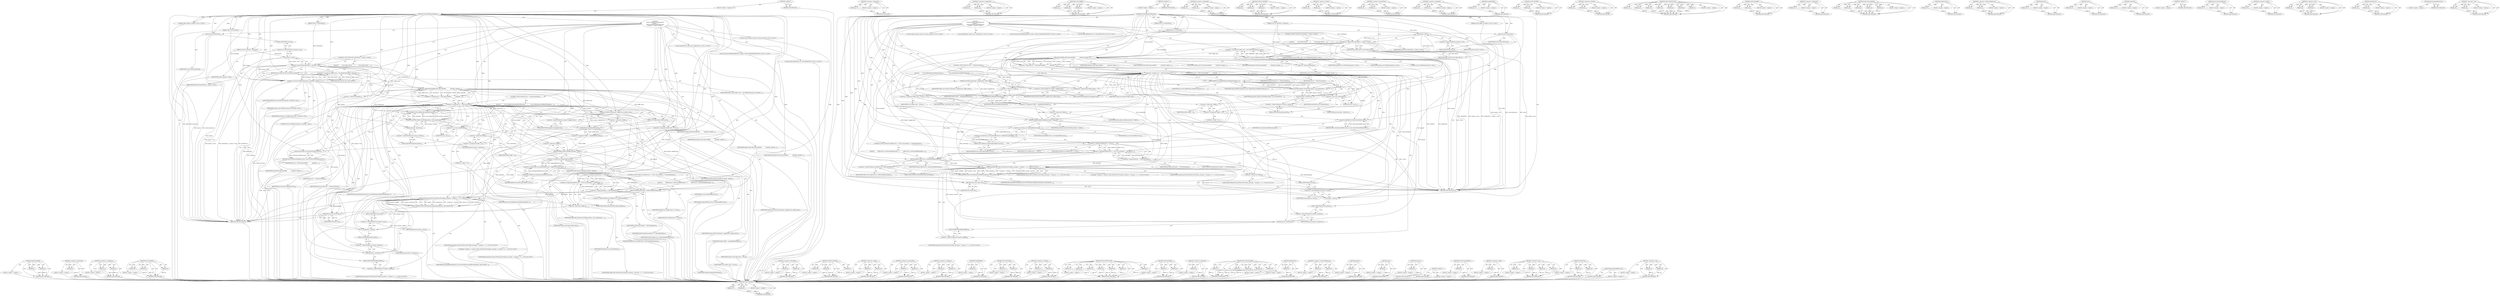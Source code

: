 digraph "&lt;operator&gt;.cast" {
vulnerable_256 [label=<(METHOD,addActiveBuffer)>];
vulnerable_257 [label=<(PARAM,p1)>];
vulnerable_258 [label=<(PARAM,p2)>];
vulnerable_259 [label=<(BLOCK,&lt;empty&gt;,&lt;empty&gt;)>];
vulnerable_260 [label=<(METHOD_RETURN,ANY)>];
vulnerable_239 [label=<(METHOD,&lt;operator&gt;.indirection)>];
vulnerable_240 [label=<(PARAM,p1)>];
vulnerable_241 [label=<(BLOCK,&lt;empty&gt;,&lt;empty&gt;)>];
vulnerable_242 [label=<(METHOD_RETURN,ANY)>];
vulnerable_186 [label=<(METHOD,&lt;operator&gt;.assignment)>];
vulnerable_187 [label=<(PARAM,p1)>];
vulnerable_188 [label=<(PARAM,p2)>];
vulnerable_189 [label=<(BLOCK,&lt;empty&gt;,&lt;empty&gt;)>];
vulnerable_190 [label=<(METHOD_RETURN,ANY)>];
vulnerable_214 [label=<(METHOD,CLOG_ERROR)>];
vulnerable_215 [label=<(PARAM,p1)>];
vulnerable_216 [label=<(PARAM,p2)>];
vulnerable_217 [label=<(PARAM,p3)>];
vulnerable_218 [label=<(BLOCK,&lt;empty&gt;,&lt;empty&gt;)>];
vulnerable_219 [label=<(METHOD_RETURN,ANY)>];
vulnerable_6 [label=<(METHOD,&lt;global&gt;)<SUB>1</SUB>>];
vulnerable_7 [label=<(BLOCK,&lt;empty&gt;,&lt;empty&gt;)<SUB>1</SUB>>];
vulnerable_8 [label=<(METHOD,allocateBufferWithBackup)<SUB>1</SUB>>];
vulnerable_9 [label=<(PARAM,OMX_U32 portIndex)<SUB>2</SUB>>];
vulnerable_10 [label=<(PARAM,const sp&lt;IMemory&gt; &amp;params)<SUB>2</SUB>>];
vulnerable_11 [label="<(PARAM,OMX::buffer_id *buffer)<SUB>3</SUB>>"];
vulnerable_12 [label=<(PARAM,OMX_U32 allottedSize)<SUB>3</SUB>>];
vulnerable_13 [label="<(BLOCK,{
 Mutex::Autolock autoLock(mLock);
 if (allott...,{
 Mutex::Autolock autoLock(mLock);
 if (allott...)<SUB>3</SUB>>"];
vulnerable_14 [label="<(LOCAL,Mutex.Autolock autoLock: Mutex.Autolock)<SUB>4</SUB>>"];
vulnerable_15 [label=<(autoLock,autoLock(mLock))<SUB>4</SUB>>];
vulnerable_16 [label=<(IDENTIFIER,mLock,autoLock(mLock))<SUB>4</SUB>>];
vulnerable_17 [label=<(CONTROL_STRUCTURE,IF,if (allottedSize &gt; params-&gt;size()))<SUB>5</SUB>>];
vulnerable_18 [label=<(&lt;operator&gt;.greaterThan,allottedSize &gt; params-&gt;size())<SUB>5</SUB>>];
vulnerable_19 [label=<(IDENTIFIER,allottedSize,allottedSize &gt; params-&gt;size())<SUB>5</SUB>>];
vulnerable_20 [label=<(size,params-&gt;size())<SUB>5</SUB>>];
vulnerable_21 [label=<(&lt;operator&gt;.indirectFieldAccess,params-&gt;size)<SUB>5</SUB>>];
vulnerable_22 [label=<(IDENTIFIER,params,params-&gt;size())<SUB>5</SUB>>];
vulnerable_23 [label=<(FIELD_IDENTIFIER,size,size)<SUB>5</SUB>>];
vulnerable_24 [label=<(BLOCK,{

         return BAD_VALUE;
     },{

         return BAD_VALUE;
     })<SUB>5</SUB>>];
vulnerable_25 [label=<(RETURN,return BAD_VALUE;,return BAD_VALUE;)<SUB>7</SUB>>];
vulnerable_26 [label=<(IDENTIFIER,BAD_VALUE,return BAD_VALUE;)<SUB>7</SUB>>];
vulnerable_27 [label="<(LOCAL,BufferMeta* buffer_meta: BufferMeta*)<SUB>10</SUB>>"];
vulnerable_28 [label=<(&lt;operator&gt;.assignment,*buffer_meta = new BufferMeta(params, true))<SUB>10</SUB>>];
vulnerable_29 [label=<(IDENTIFIER,buffer_meta,*buffer_meta = new BufferMeta(params, true))<SUB>10</SUB>>];
vulnerable_30 [label=<(&lt;operator&gt;.new,new BufferMeta(params, true))<SUB>10</SUB>>];
vulnerable_31 [label=<(IDENTIFIER,BufferMeta,new BufferMeta(params, true))<SUB>10</SUB>>];
vulnerable_32 [label=<(IDENTIFIER,params,new BufferMeta(params, true))<SUB>10</SUB>>];
vulnerable_33 [label=<(LITERAL,true,new BufferMeta(params, true))<SUB>10</SUB>>];
vulnerable_34 [label="<(LOCAL,OMX_BUFFERHEADERTYPE* header: OMX_BUFFERHEADERTYPE*)<SUB>12</SUB>>"];
vulnerable_35 [label="<(LOCAL,OMX_ERRORTYPE err: OMX_ERRORTYPE)<SUB>14</SUB>>"];
vulnerable_36 [label=<(&lt;operator&gt;.assignment,err = OMX_AllocateBuffer(
            mHandle, ...)<SUB>14</SUB>>];
vulnerable_37 [label=<(IDENTIFIER,err,err = OMX_AllocateBuffer(
            mHandle, ...)<SUB>14</SUB>>];
vulnerable_38 [label=<(OMX_AllocateBuffer,OMX_AllocateBuffer(
            mHandle, &amp;heade...)<SUB>14</SUB>>];
vulnerable_39 [label=<(IDENTIFIER,mHandle,OMX_AllocateBuffer(
            mHandle, &amp;heade...)<SUB>15</SUB>>];
vulnerable_40 [label=<(&lt;operator&gt;.addressOf,&amp;header)<SUB>15</SUB>>];
vulnerable_41 [label=<(IDENTIFIER,header,OMX_AllocateBuffer(
            mHandle, &amp;heade...)<SUB>15</SUB>>];
vulnerable_42 [label=<(IDENTIFIER,portIndex,OMX_AllocateBuffer(
            mHandle, &amp;heade...)<SUB>15</SUB>>];
vulnerable_43 [label=<(IDENTIFIER,buffer_meta,OMX_AllocateBuffer(
            mHandle, &amp;heade...)<SUB>15</SUB>>];
vulnerable_44 [label=<(IDENTIFIER,allottedSize,OMX_AllocateBuffer(
            mHandle, &amp;heade...)<SUB>15</SUB>>];
vulnerable_45 [label=<(CONTROL_STRUCTURE,IF,if (err != OMX_ErrorNone))<SUB>16</SUB>>];
vulnerable_46 [label=<(&lt;operator&gt;.notEquals,err != OMX_ErrorNone)<SUB>16</SUB>>];
vulnerable_47 [label=<(IDENTIFIER,err,err != OMX_ErrorNone)<SUB>16</SUB>>];
vulnerable_48 [label=<(IDENTIFIER,OMX_ErrorNone,err != OMX_ErrorNone)<SUB>16</SUB>>];
vulnerable_49 [label=<(BLOCK,{
        CLOG_ERROR(allocateBufferWithBackup, ...,{
        CLOG_ERROR(allocateBufferWithBackup, ...)<SUB>16</SUB>>];
vulnerable_50 [label=<(CLOG_ERROR,CLOG_ERROR(allocateBufferWithBackup, err,
     ...)<SUB>17</SUB>>];
vulnerable_51 [label=<(IDENTIFIER,allocateBufferWithBackup,CLOG_ERROR(allocateBufferWithBackup, err,
     ...)<SUB>17</SUB>>];
vulnerable_52 [label=<(IDENTIFIER,err,CLOG_ERROR(allocateBufferWithBackup, err,
     ...)<SUB>17</SUB>>];
vulnerable_53 [label=<(SIMPLE_BUFFER,SIMPLE_BUFFER(portIndex, (size_t)allottedSize, ...)<SUB>18</SUB>>];
vulnerable_54 [label=<(IDENTIFIER,portIndex,SIMPLE_BUFFER(portIndex, (size_t)allottedSize, ...)<SUB>18</SUB>>];
vulnerable_55 [label=<(&lt;operator&gt;.cast,(size_t)allottedSize)<SUB>18</SUB>>];
vulnerable_56 [label=<(UNKNOWN,size_t,size_t)<SUB>18</SUB>>];
vulnerable_57 [label=<(IDENTIFIER,allottedSize,(size_t)allottedSize)<SUB>18</SUB>>];
vulnerable_58 [label=<(pointer,params-&gt;pointer())<SUB>18</SUB>>];
vulnerable_59 [label=<(&lt;operator&gt;.indirectFieldAccess,params-&gt;pointer)<SUB>18</SUB>>];
vulnerable_60 [label=<(IDENTIFIER,params,params-&gt;pointer())<SUB>18</SUB>>];
vulnerable_61 [label=<(FIELD_IDENTIFIER,pointer,pointer)<SUB>18</SUB>>];
vulnerable_62 [label=<(&lt;operator&gt;.delete,delete buffer_meta)<SUB>19</SUB>>];
vulnerable_63 [label=<(IDENTIFIER,buffer_meta,delete buffer_meta)<SUB>19</SUB>>];
vulnerable_64 [label=<(&lt;operator&gt;.assignment,buffer_meta = NULL)<SUB>20</SUB>>];
vulnerable_65 [label=<(IDENTIFIER,buffer_meta,buffer_meta = NULL)<SUB>20</SUB>>];
vulnerable_66 [label=<(IDENTIFIER,NULL,buffer_meta = NULL)<SUB>20</SUB>>];
vulnerable_67 [label=<(&lt;operator&gt;.assignment,*buffer = 0)<SUB>22</SUB>>];
vulnerable_68 [label=<(&lt;operator&gt;.indirection,*buffer)<SUB>22</SUB>>];
vulnerable_69 [label=<(IDENTIFIER,buffer,*buffer = 0)<SUB>22</SUB>>];
vulnerable_70 [label=<(LITERAL,0,*buffer = 0)<SUB>22</SUB>>];
vulnerable_71 [label=<(RETURN,return StatusFromOMXError(err);,return StatusFromOMXError(err);)<SUB>24</SUB>>];
vulnerable_72 [label=<(StatusFromOMXError,StatusFromOMXError(err))<SUB>24</SUB>>];
vulnerable_73 [label=<(IDENTIFIER,err,StatusFromOMXError(err))<SUB>24</SUB>>];
vulnerable_74 [label=<(CHECK_EQ,CHECK_EQ(header-&gt;pAppPrivate, buffer_meta))<SUB>27</SUB>>];
vulnerable_75 [label=<(&lt;operator&gt;.indirectFieldAccess,header-&gt;pAppPrivate)<SUB>27</SUB>>];
vulnerable_76 [label=<(IDENTIFIER,header,CHECK_EQ(header-&gt;pAppPrivate, buffer_meta))<SUB>27</SUB>>];
vulnerable_77 [label=<(FIELD_IDENTIFIER,pAppPrivate,pAppPrivate)<SUB>27</SUB>>];
vulnerable_78 [label=<(IDENTIFIER,buffer_meta,CHECK_EQ(header-&gt;pAppPrivate, buffer_meta))<SUB>27</SUB>>];
vulnerable_79 [label=<(&lt;operator&gt;.assignment,*buffer = makeBufferID(header))<SUB>29</SUB>>];
vulnerable_80 [label=<(&lt;operator&gt;.indirection,*buffer)<SUB>29</SUB>>];
vulnerable_81 [label=<(IDENTIFIER,buffer,*buffer = makeBufferID(header))<SUB>29</SUB>>];
vulnerable_82 [label=<(makeBufferID,makeBufferID(header))<SUB>29</SUB>>];
vulnerable_83 [label=<(IDENTIFIER,header,makeBufferID(header))<SUB>29</SUB>>];
vulnerable_84 [label=<(addActiveBuffer,addActiveBuffer(portIndex, *buffer))<SUB>31</SUB>>];
vulnerable_85 [label=<(IDENTIFIER,portIndex,addActiveBuffer(portIndex, *buffer))<SUB>31</SUB>>];
vulnerable_86 [label=<(&lt;operator&gt;.indirection,*buffer)<SUB>31</SUB>>];
vulnerable_87 [label=<(IDENTIFIER,buffer,addActiveBuffer(portIndex, *buffer))<SUB>31</SUB>>];
vulnerable_88 [label=<(&lt;operator&gt;.greaterThan,sp&lt;GraphicBufferSource&gt; bufferSource(getGraphic...)<SUB>33</SUB>>];
vulnerable_89 [label=<(&lt;operator&gt;.lessThan,sp&lt;GraphicBufferSource)<SUB>33</SUB>>];
vulnerable_90 [label=<(IDENTIFIER,sp,sp&lt;GraphicBufferSource)<SUB>33</SUB>>];
vulnerable_91 [label=<(IDENTIFIER,GraphicBufferSource,sp&lt;GraphicBufferSource)<SUB>33</SUB>>];
vulnerable_92 [label=<(bufferSource,bufferSource(getGraphicBufferSource()))<SUB>33</SUB>>];
vulnerable_93 [label=<(getGraphicBufferSource,getGraphicBufferSource())<SUB>33</SUB>>];
vulnerable_94 [label=<(CONTROL_STRUCTURE,IF,if (bufferSource != NULL &amp;&amp; portIndex == kPortIndexInput))<SUB>34</SUB>>];
vulnerable_95 [label=<(&lt;operator&gt;.logicalAnd,bufferSource != NULL &amp;&amp; portIndex == kPortIndex...)<SUB>34</SUB>>];
vulnerable_96 [label=<(&lt;operator&gt;.notEquals,bufferSource != NULL)<SUB>34</SUB>>];
vulnerable_97 [label=<(IDENTIFIER,bufferSource,bufferSource != NULL)<SUB>34</SUB>>];
vulnerable_98 [label=<(IDENTIFIER,NULL,bufferSource != NULL)<SUB>34</SUB>>];
vulnerable_99 [label=<(&lt;operator&gt;.equals,portIndex == kPortIndexInput)<SUB>34</SUB>>];
vulnerable_100 [label=<(IDENTIFIER,portIndex,portIndex == kPortIndexInput)<SUB>34</SUB>>];
vulnerable_101 [label=<(IDENTIFIER,kPortIndexInput,portIndex == kPortIndexInput)<SUB>34</SUB>>];
vulnerable_102 [label=<(BLOCK,{
        bufferSource-&gt;addCodecBuffer(header);
 },{
        bufferSource-&gt;addCodecBuffer(header);
 })<SUB>34</SUB>>];
vulnerable_103 [label=<(addCodecBuffer,bufferSource-&gt;addCodecBuffer(header))<SUB>35</SUB>>];
vulnerable_104 [label=<(&lt;operator&gt;.indirectFieldAccess,bufferSource-&gt;addCodecBuffer)<SUB>35</SUB>>];
vulnerable_105 [label=<(IDENTIFIER,bufferSource,bufferSource-&gt;addCodecBuffer(header))<SUB>35</SUB>>];
vulnerable_106 [label=<(FIELD_IDENTIFIER,addCodecBuffer,addCodecBuffer)<SUB>35</SUB>>];
vulnerable_107 [label=<(IDENTIFIER,header,bufferSource-&gt;addCodecBuffer(header))<SUB>35</SUB>>];
vulnerable_108 [label=<(CLOG_BUFFER,CLOG_BUFFER(allocateBufferWithBackup, NEW_BUFFE...)<SUB>38</SUB>>];
vulnerable_109 [label=<(IDENTIFIER,allocateBufferWithBackup,CLOG_BUFFER(allocateBufferWithBackup, NEW_BUFFE...)<SUB>38</SUB>>];
vulnerable_110 [label="<(NEW_BUFFER_FMT,NEW_BUFFER_FMT(*buffer, portIndex, &quot;%zu@%p :&gt; %...)<SUB>38</SUB>>"];
vulnerable_111 [label=<(&lt;operator&gt;.indirection,*buffer)<SUB>38</SUB>>];
vulnerable_112 [label="<(IDENTIFIER,buffer,NEW_BUFFER_FMT(*buffer, portIndex, &quot;%zu@%p :&gt; %...)<SUB>38</SUB>>"];
vulnerable_113 [label="<(IDENTIFIER,portIndex,NEW_BUFFER_FMT(*buffer, portIndex, &quot;%zu@%p :&gt; %...)<SUB>38</SUB>>"];
vulnerable_114 [label="<(LITERAL,&quot;%zu@%p :&gt; %u@%p&quot;,NEW_BUFFER_FMT(*buffer, portIndex, &quot;%zu@%p :&gt; %...)<SUB>38</SUB>>"];
vulnerable_115 [label=<(size,params-&gt;size())<SUB>39</SUB>>];
vulnerable_116 [label=<(&lt;operator&gt;.indirectFieldAccess,params-&gt;size)<SUB>39</SUB>>];
vulnerable_117 [label=<(IDENTIFIER,params,params-&gt;size())<SUB>39</SUB>>];
vulnerable_118 [label=<(FIELD_IDENTIFIER,size,size)<SUB>39</SUB>>];
vulnerable_119 [label=<(pointer,params-&gt;pointer())<SUB>39</SUB>>];
vulnerable_120 [label=<(&lt;operator&gt;.indirectFieldAccess,params-&gt;pointer)<SUB>39</SUB>>];
vulnerable_121 [label=<(IDENTIFIER,params,params-&gt;pointer())<SUB>39</SUB>>];
vulnerable_122 [label=<(FIELD_IDENTIFIER,pointer,pointer)<SUB>39</SUB>>];
vulnerable_123 [label="<(IDENTIFIER,allottedSize,NEW_BUFFER_FMT(*buffer, portIndex, &quot;%zu@%p :&gt; %...)<SUB>39</SUB>>"];
vulnerable_124 [label=<(&lt;operator&gt;.indirectFieldAccess,header-&gt;pBuffer)<SUB>39</SUB>>];
vulnerable_125 [label="<(IDENTIFIER,header,NEW_BUFFER_FMT(*buffer, portIndex, &quot;%zu@%p :&gt; %...)<SUB>39</SUB>>"];
vulnerable_126 [label=<(FIELD_IDENTIFIER,pBuffer,pBuffer)<SUB>39</SUB>>];
vulnerable_127 [label=<(RETURN,return OK;,return OK;)<SUB>41</SUB>>];
vulnerable_128 [label=<(IDENTIFIER,OK,return OK;)<SUB>41</SUB>>];
vulnerable_129 [label=<(METHOD_RETURN,status_t)<SUB>1</SUB>>];
vulnerable_131 [label=<(METHOD_RETURN,ANY)<SUB>1</SUB>>];
vulnerable_273 [label=<(METHOD,&lt;operator&gt;.logicalAnd)>];
vulnerable_274 [label=<(PARAM,p1)>];
vulnerable_275 [label=<(PARAM,p2)>];
vulnerable_276 [label=<(BLOCK,&lt;empty&gt;,&lt;empty&gt;)>];
vulnerable_277 [label=<(METHOD_RETURN,ANY)>];
vulnerable_220 [label=<(METHOD,SIMPLE_BUFFER)>];
vulnerable_221 [label=<(PARAM,p1)>];
vulnerable_222 [label=<(PARAM,p2)>];
vulnerable_223 [label=<(PARAM,p3)>];
vulnerable_224 [label=<(BLOCK,&lt;empty&gt;,&lt;empty&gt;)>];
vulnerable_225 [label=<(METHOD_RETURN,ANY)>];
vulnerable_278 [label=<(METHOD,&lt;operator&gt;.equals)>];
vulnerable_279 [label=<(PARAM,p1)>];
vulnerable_280 [label=<(PARAM,p2)>];
vulnerable_281 [label=<(BLOCK,&lt;empty&gt;,&lt;empty&gt;)>];
vulnerable_282 [label=<(METHOD_RETURN,ANY)>];
vulnerable_172 [label=<(METHOD,&lt;operator&gt;.greaterThan)>];
vulnerable_173 [label=<(PARAM,p1)>];
vulnerable_174 [label=<(PARAM,p2)>];
vulnerable_175 [label=<(BLOCK,&lt;empty&gt;,&lt;empty&gt;)>];
vulnerable_176 [label=<(METHOD_RETURN,ANY)>];
vulnerable_209 [label=<(METHOD,&lt;operator&gt;.notEquals)>];
vulnerable_210 [label=<(PARAM,p1)>];
vulnerable_211 [label=<(PARAM,p2)>];
vulnerable_212 [label=<(BLOCK,&lt;empty&gt;,&lt;empty&gt;)>];
vulnerable_213 [label=<(METHOD_RETURN,ANY)>];
vulnerable_252 [label=<(METHOD,makeBufferID)>];
vulnerable_253 [label=<(PARAM,p1)>];
vulnerable_254 [label=<(BLOCK,&lt;empty&gt;,&lt;empty&gt;)>];
vulnerable_255 [label=<(METHOD_RETURN,ANY)>];
vulnerable_288 [label=<(METHOD,CLOG_BUFFER)>];
vulnerable_289 [label=<(PARAM,p1)>];
vulnerable_290 [label=<(PARAM,p2)>];
vulnerable_291 [label=<(BLOCK,&lt;empty&gt;,&lt;empty&gt;)>];
vulnerable_292 [label=<(METHOD_RETURN,ANY)>];
vulnerable_261 [label=<(METHOD,&lt;operator&gt;.lessThan)>];
vulnerable_262 [label=<(PARAM,p1)>];
vulnerable_263 [label=<(PARAM,p2)>];
vulnerable_264 [label=<(BLOCK,&lt;empty&gt;,&lt;empty&gt;)>];
vulnerable_265 [label=<(METHOD_RETURN,ANY)>];
vulnerable_293 [label=<(METHOD,NEW_BUFFER_FMT)>];
vulnerable_294 [label=<(PARAM,p1)>];
vulnerable_295 [label=<(PARAM,p2)>];
vulnerable_296 [label=<(PARAM,p3)>];
vulnerable_297 [label=<(PARAM,p4)>];
vulnerable_298 [label=<(PARAM,p5)>];
vulnerable_299 [label=<(PARAM,p6)>];
vulnerable_300 [label=<(PARAM,p7)>];
vulnerable_301 [label=<(BLOCK,&lt;empty&gt;,&lt;empty&gt;)>];
vulnerable_302 [label=<(METHOD_RETURN,ANY)>];
vulnerable_283 [label=<(METHOD,addCodecBuffer)>];
vulnerable_284 [label=<(PARAM,p1)>];
vulnerable_285 [label=<(PARAM,p2)>];
vulnerable_286 [label=<(BLOCK,&lt;empty&gt;,&lt;empty&gt;)>];
vulnerable_287 [label=<(METHOD_RETURN,ANY)>];
vulnerable_205 [label=<(METHOD,&lt;operator&gt;.addressOf)>];
vulnerable_206 [label=<(PARAM,p1)>];
vulnerable_207 [label=<(BLOCK,&lt;empty&gt;,&lt;empty&gt;)>];
vulnerable_208 [label=<(METHOD_RETURN,ANY)>];
vulnerable_197 [label=<(METHOD,OMX_AllocateBuffer)>];
vulnerable_198 [label=<(PARAM,p1)>];
vulnerable_199 [label=<(PARAM,p2)>];
vulnerable_200 [label=<(PARAM,p3)>];
vulnerable_201 [label=<(PARAM,p4)>];
vulnerable_202 [label=<(PARAM,p5)>];
vulnerable_203 [label=<(BLOCK,&lt;empty&gt;,&lt;empty&gt;)>];
vulnerable_204 [label=<(METHOD_RETURN,ANY)>];
vulnerable_266 [label=<(METHOD,bufferSource)>];
vulnerable_267 [label=<(PARAM,p1)>];
vulnerable_268 [label=<(BLOCK,&lt;empty&gt;,&lt;empty&gt;)>];
vulnerable_269 [label=<(METHOD_RETURN,ANY)>];
vulnerable_181 [label=<(METHOD,&lt;operator&gt;.indirectFieldAccess)>];
vulnerable_182 [label=<(PARAM,p1)>];
vulnerable_183 [label=<(PARAM,p2)>];
vulnerable_184 [label=<(BLOCK,&lt;empty&gt;,&lt;empty&gt;)>];
vulnerable_185 [label=<(METHOD_RETURN,ANY)>];
vulnerable_231 [label=<(METHOD,pointer)>];
vulnerable_232 [label=<(PARAM,p1)>];
vulnerable_233 [label=<(BLOCK,&lt;empty&gt;,&lt;empty&gt;)>];
vulnerable_234 [label=<(METHOD_RETURN,ANY)>];
vulnerable_177 [label=<(METHOD,size)>];
vulnerable_178 [label=<(PARAM,p1)>];
vulnerable_179 [label=<(BLOCK,&lt;empty&gt;,&lt;empty&gt;)>];
vulnerable_180 [label=<(METHOD_RETURN,ANY)>];
vulnerable_168 [label=<(METHOD,autoLock)>];
vulnerable_169 [label=<(PARAM,p1)>];
vulnerable_170 [label=<(BLOCK,&lt;empty&gt;,&lt;empty&gt;)>];
vulnerable_171 [label=<(METHOD_RETURN,ANY)>];
vulnerable_162 [label=<(METHOD,&lt;global&gt;)<SUB>1</SUB>>];
vulnerable_163 [label=<(BLOCK,&lt;empty&gt;,&lt;empty&gt;)>];
vulnerable_164 [label=<(METHOD_RETURN,ANY)>];
vulnerable_243 [label=<(METHOD,StatusFromOMXError)>];
vulnerable_244 [label=<(PARAM,p1)>];
vulnerable_245 [label=<(BLOCK,&lt;empty&gt;,&lt;empty&gt;)>];
vulnerable_246 [label=<(METHOD_RETURN,ANY)>];
vulnerable_235 [label=<(METHOD,&lt;operator&gt;.delete)>];
vulnerable_236 [label=<(PARAM,p1)>];
vulnerable_237 [label=<(BLOCK,&lt;empty&gt;,&lt;empty&gt;)>];
vulnerable_238 [label=<(METHOD_RETURN,ANY)>];
vulnerable_191 [label=<(METHOD,&lt;operator&gt;.new)>];
vulnerable_192 [label=<(PARAM,p1)>];
vulnerable_193 [label=<(PARAM,p2)>];
vulnerable_194 [label=<(PARAM,p3)>];
vulnerable_195 [label=<(BLOCK,&lt;empty&gt;,&lt;empty&gt;)>];
vulnerable_196 [label=<(METHOD_RETURN,ANY)>];
vulnerable_247 [label=<(METHOD,CHECK_EQ)>];
vulnerable_248 [label=<(PARAM,p1)>];
vulnerable_249 [label=<(PARAM,p2)>];
vulnerable_250 [label=<(BLOCK,&lt;empty&gt;,&lt;empty&gt;)>];
vulnerable_251 [label=<(METHOD_RETURN,ANY)>];
vulnerable_270 [label=<(METHOD,getGraphicBufferSource)>];
vulnerable_271 [label=<(BLOCK,&lt;empty&gt;,&lt;empty&gt;)>];
vulnerable_272 [label=<(METHOD_RETURN,ANY)>];
vulnerable_226 [label=<(METHOD,&lt;operator&gt;.cast)>];
vulnerable_227 [label=<(PARAM,p1)>];
vulnerable_228 [label=<(PARAM,p2)>];
vulnerable_229 [label=<(BLOCK,&lt;empty&gt;,&lt;empty&gt;)>];
vulnerable_230 [label=<(METHOD_RETURN,ANY)>];
fixed_258 [label=<(METHOD,addActiveBuffer)>];
fixed_259 [label=<(PARAM,p1)>];
fixed_260 [label=<(PARAM,p2)>];
fixed_261 [label=<(BLOCK,&lt;empty&gt;,&lt;empty&gt;)>];
fixed_262 [label=<(METHOD_RETURN,ANY)>];
fixed_241 [label=<(METHOD,&lt;operator&gt;.indirection)>];
fixed_242 [label=<(PARAM,p1)>];
fixed_243 [label=<(BLOCK,&lt;empty&gt;,&lt;empty&gt;)>];
fixed_244 [label=<(METHOD_RETURN,ANY)>];
fixed_187 [label=<(METHOD,&lt;operator&gt;.assignment)>];
fixed_188 [label=<(PARAM,p1)>];
fixed_189 [label=<(PARAM,p2)>];
fixed_190 [label=<(BLOCK,&lt;empty&gt;,&lt;empty&gt;)>];
fixed_191 [label=<(METHOD_RETURN,ANY)>];
fixed_216 [label=<(METHOD,CLOG_ERROR)>];
fixed_217 [label=<(PARAM,p1)>];
fixed_218 [label=<(PARAM,p2)>];
fixed_219 [label=<(PARAM,p3)>];
fixed_220 [label=<(BLOCK,&lt;empty&gt;,&lt;empty&gt;)>];
fixed_221 [label=<(METHOD_RETURN,ANY)>];
fixed_6 [label=<(METHOD,&lt;global&gt;)<SUB>1</SUB>>];
fixed_7 [label=<(BLOCK,&lt;empty&gt;,&lt;empty&gt;)<SUB>1</SUB>>];
fixed_8 [label=<(METHOD,allocateBufferWithBackup)<SUB>1</SUB>>];
fixed_9 [label=<(PARAM,OMX_U32 portIndex)<SUB>2</SUB>>];
fixed_10 [label=<(PARAM,const sp&lt;IMemory&gt; &amp;params)<SUB>2</SUB>>];
fixed_11 [label="<(PARAM,OMX::buffer_id *buffer)<SUB>3</SUB>>"];
fixed_12 [label=<(PARAM,OMX_U32 allottedSize)<SUB>3</SUB>>];
fixed_13 [label="<(BLOCK,{
 Mutex::Autolock autoLock(mLock);
 if (allott...,{
 Mutex::Autolock autoLock(mLock);
 if (allott...)<SUB>3</SUB>>"];
fixed_14 [label="<(LOCAL,Mutex.Autolock autoLock: Mutex.Autolock)<SUB>4</SUB>>"];
fixed_15 [label=<(autoLock,autoLock(mLock))<SUB>4</SUB>>];
fixed_16 [label=<(IDENTIFIER,mLock,autoLock(mLock))<SUB>4</SUB>>];
fixed_17 [label=<(CONTROL_STRUCTURE,IF,if (allottedSize &gt; params-&gt;size()))<SUB>5</SUB>>];
fixed_18 [label=<(&lt;operator&gt;.greaterThan,allottedSize &gt; params-&gt;size())<SUB>5</SUB>>];
fixed_19 [label=<(IDENTIFIER,allottedSize,allottedSize &gt; params-&gt;size())<SUB>5</SUB>>];
fixed_20 [label=<(size,params-&gt;size())<SUB>5</SUB>>];
fixed_21 [label=<(&lt;operator&gt;.indirectFieldAccess,params-&gt;size)<SUB>5</SUB>>];
fixed_22 [label=<(IDENTIFIER,params,params-&gt;size())<SUB>5</SUB>>];
fixed_23 [label=<(FIELD_IDENTIFIER,size,size)<SUB>5</SUB>>];
fixed_24 [label=<(BLOCK,{

         return BAD_VALUE;
     },{

         return BAD_VALUE;
     })<SUB>5</SUB>>];
fixed_25 [label=<(RETURN,return BAD_VALUE;,return BAD_VALUE;)<SUB>7</SUB>>];
fixed_26 [label=<(IDENTIFIER,BAD_VALUE,return BAD_VALUE;)<SUB>7</SUB>>];
fixed_27 [label="<(LOCAL,BufferMeta* buffer_meta: BufferMeta*)<SUB>10</SUB>>"];
fixed_28 [label=<(&lt;operator&gt;.assignment,*buffer_meta = new BufferMeta(params, portIndex...)<SUB>10</SUB>>];
fixed_29 [label=<(IDENTIFIER,buffer_meta,*buffer_meta = new BufferMeta(params, portIndex...)<SUB>10</SUB>>];
fixed_30 [label=<(&lt;operator&gt;.new,new BufferMeta(params, portIndex, true))<SUB>10</SUB>>];
fixed_31 [label=<(IDENTIFIER,BufferMeta,new BufferMeta(params, portIndex, true))<SUB>10</SUB>>];
fixed_32 [label=<(IDENTIFIER,params,new BufferMeta(params, portIndex, true))<SUB>10</SUB>>];
fixed_33 [label=<(IDENTIFIER,portIndex,new BufferMeta(params, portIndex, true))<SUB>10</SUB>>];
fixed_34 [label=<(LITERAL,true,new BufferMeta(params, portIndex, true))<SUB>10</SUB>>];
fixed_35 [label="<(LOCAL,OMX_BUFFERHEADERTYPE* header: OMX_BUFFERHEADERTYPE*)<SUB>12</SUB>>"];
fixed_36 [label="<(LOCAL,OMX_ERRORTYPE err: OMX_ERRORTYPE)<SUB>14</SUB>>"];
fixed_37 [label=<(&lt;operator&gt;.assignment,err = OMX_AllocateBuffer(
            mHandle, ...)<SUB>14</SUB>>];
fixed_38 [label=<(IDENTIFIER,err,err = OMX_AllocateBuffer(
            mHandle, ...)<SUB>14</SUB>>];
fixed_39 [label=<(OMX_AllocateBuffer,OMX_AllocateBuffer(
            mHandle, &amp;heade...)<SUB>14</SUB>>];
fixed_40 [label=<(IDENTIFIER,mHandle,OMX_AllocateBuffer(
            mHandle, &amp;heade...)<SUB>15</SUB>>];
fixed_41 [label=<(&lt;operator&gt;.addressOf,&amp;header)<SUB>15</SUB>>];
fixed_42 [label=<(IDENTIFIER,header,OMX_AllocateBuffer(
            mHandle, &amp;heade...)<SUB>15</SUB>>];
fixed_43 [label=<(IDENTIFIER,portIndex,OMX_AllocateBuffer(
            mHandle, &amp;heade...)<SUB>15</SUB>>];
fixed_44 [label=<(IDENTIFIER,buffer_meta,OMX_AllocateBuffer(
            mHandle, &amp;heade...)<SUB>15</SUB>>];
fixed_45 [label=<(IDENTIFIER,allottedSize,OMX_AllocateBuffer(
            mHandle, &amp;heade...)<SUB>15</SUB>>];
fixed_46 [label=<(CONTROL_STRUCTURE,IF,if (err != OMX_ErrorNone))<SUB>16</SUB>>];
fixed_47 [label=<(&lt;operator&gt;.notEquals,err != OMX_ErrorNone)<SUB>16</SUB>>];
fixed_48 [label=<(IDENTIFIER,err,err != OMX_ErrorNone)<SUB>16</SUB>>];
fixed_49 [label=<(IDENTIFIER,OMX_ErrorNone,err != OMX_ErrorNone)<SUB>16</SUB>>];
fixed_50 [label=<(BLOCK,{
        CLOG_ERROR(allocateBufferWithBackup, ...,{
        CLOG_ERROR(allocateBufferWithBackup, ...)<SUB>16</SUB>>];
fixed_51 [label=<(CLOG_ERROR,CLOG_ERROR(allocateBufferWithBackup, err,
     ...)<SUB>17</SUB>>];
fixed_52 [label=<(IDENTIFIER,allocateBufferWithBackup,CLOG_ERROR(allocateBufferWithBackup, err,
     ...)<SUB>17</SUB>>];
fixed_53 [label=<(IDENTIFIER,err,CLOG_ERROR(allocateBufferWithBackup, err,
     ...)<SUB>17</SUB>>];
fixed_54 [label=<(SIMPLE_BUFFER,SIMPLE_BUFFER(portIndex, (size_t)allottedSize, ...)<SUB>18</SUB>>];
fixed_55 [label=<(IDENTIFIER,portIndex,SIMPLE_BUFFER(portIndex, (size_t)allottedSize, ...)<SUB>18</SUB>>];
fixed_56 [label=<(&lt;operator&gt;.cast,(size_t)allottedSize)<SUB>18</SUB>>];
fixed_57 [label=<(UNKNOWN,size_t,size_t)<SUB>18</SUB>>];
fixed_58 [label=<(IDENTIFIER,allottedSize,(size_t)allottedSize)<SUB>18</SUB>>];
fixed_59 [label=<(pointer,params-&gt;pointer())<SUB>18</SUB>>];
fixed_60 [label=<(&lt;operator&gt;.indirectFieldAccess,params-&gt;pointer)<SUB>18</SUB>>];
fixed_61 [label=<(IDENTIFIER,params,params-&gt;pointer())<SUB>18</SUB>>];
fixed_62 [label=<(FIELD_IDENTIFIER,pointer,pointer)<SUB>18</SUB>>];
fixed_63 [label=<(&lt;operator&gt;.delete,delete buffer_meta)<SUB>19</SUB>>];
fixed_64 [label=<(IDENTIFIER,buffer_meta,delete buffer_meta)<SUB>19</SUB>>];
fixed_65 [label=<(&lt;operator&gt;.assignment,buffer_meta = NULL)<SUB>20</SUB>>];
fixed_66 [label=<(IDENTIFIER,buffer_meta,buffer_meta = NULL)<SUB>20</SUB>>];
fixed_67 [label=<(IDENTIFIER,NULL,buffer_meta = NULL)<SUB>20</SUB>>];
fixed_68 [label=<(&lt;operator&gt;.assignment,*buffer = 0)<SUB>22</SUB>>];
fixed_69 [label=<(&lt;operator&gt;.indirection,*buffer)<SUB>22</SUB>>];
fixed_70 [label=<(IDENTIFIER,buffer,*buffer = 0)<SUB>22</SUB>>];
fixed_71 [label=<(LITERAL,0,*buffer = 0)<SUB>22</SUB>>];
fixed_72 [label=<(RETURN,return StatusFromOMXError(err);,return StatusFromOMXError(err);)<SUB>24</SUB>>];
fixed_73 [label=<(StatusFromOMXError,StatusFromOMXError(err))<SUB>24</SUB>>];
fixed_74 [label=<(IDENTIFIER,err,StatusFromOMXError(err))<SUB>24</SUB>>];
fixed_75 [label=<(CHECK_EQ,CHECK_EQ(header-&gt;pAppPrivate, buffer_meta))<SUB>27</SUB>>];
fixed_76 [label=<(&lt;operator&gt;.indirectFieldAccess,header-&gt;pAppPrivate)<SUB>27</SUB>>];
fixed_77 [label=<(IDENTIFIER,header,CHECK_EQ(header-&gt;pAppPrivate, buffer_meta))<SUB>27</SUB>>];
fixed_78 [label=<(FIELD_IDENTIFIER,pAppPrivate,pAppPrivate)<SUB>27</SUB>>];
fixed_79 [label=<(IDENTIFIER,buffer_meta,CHECK_EQ(header-&gt;pAppPrivate, buffer_meta))<SUB>27</SUB>>];
fixed_80 [label=<(&lt;operator&gt;.assignment,*buffer = makeBufferID(header))<SUB>29</SUB>>];
fixed_81 [label=<(&lt;operator&gt;.indirection,*buffer)<SUB>29</SUB>>];
fixed_82 [label=<(IDENTIFIER,buffer,*buffer = makeBufferID(header))<SUB>29</SUB>>];
fixed_83 [label=<(makeBufferID,makeBufferID(header))<SUB>29</SUB>>];
fixed_84 [label=<(IDENTIFIER,header,makeBufferID(header))<SUB>29</SUB>>];
fixed_85 [label=<(addActiveBuffer,addActiveBuffer(portIndex, *buffer))<SUB>31</SUB>>];
fixed_86 [label=<(IDENTIFIER,portIndex,addActiveBuffer(portIndex, *buffer))<SUB>31</SUB>>];
fixed_87 [label=<(&lt;operator&gt;.indirection,*buffer)<SUB>31</SUB>>];
fixed_88 [label=<(IDENTIFIER,buffer,addActiveBuffer(portIndex, *buffer))<SUB>31</SUB>>];
fixed_89 [label=<(&lt;operator&gt;.greaterThan,sp&lt;GraphicBufferSource&gt; bufferSource(getGraphic...)<SUB>33</SUB>>];
fixed_90 [label=<(&lt;operator&gt;.lessThan,sp&lt;GraphicBufferSource)<SUB>33</SUB>>];
fixed_91 [label=<(IDENTIFIER,sp,sp&lt;GraphicBufferSource)<SUB>33</SUB>>];
fixed_92 [label=<(IDENTIFIER,GraphicBufferSource,sp&lt;GraphicBufferSource)<SUB>33</SUB>>];
fixed_93 [label=<(bufferSource,bufferSource(getGraphicBufferSource()))<SUB>33</SUB>>];
fixed_94 [label=<(getGraphicBufferSource,getGraphicBufferSource())<SUB>33</SUB>>];
fixed_95 [label=<(CONTROL_STRUCTURE,IF,if (bufferSource != NULL &amp;&amp; portIndex == kPortIndexInput))<SUB>34</SUB>>];
fixed_96 [label=<(&lt;operator&gt;.logicalAnd,bufferSource != NULL &amp;&amp; portIndex == kPortIndex...)<SUB>34</SUB>>];
fixed_97 [label=<(&lt;operator&gt;.notEquals,bufferSource != NULL)<SUB>34</SUB>>];
fixed_98 [label=<(IDENTIFIER,bufferSource,bufferSource != NULL)<SUB>34</SUB>>];
fixed_99 [label=<(IDENTIFIER,NULL,bufferSource != NULL)<SUB>34</SUB>>];
fixed_100 [label=<(&lt;operator&gt;.equals,portIndex == kPortIndexInput)<SUB>34</SUB>>];
fixed_101 [label=<(IDENTIFIER,portIndex,portIndex == kPortIndexInput)<SUB>34</SUB>>];
fixed_102 [label=<(IDENTIFIER,kPortIndexInput,portIndex == kPortIndexInput)<SUB>34</SUB>>];
fixed_103 [label=<(BLOCK,{
        bufferSource-&gt;addCodecBuffer(header);
 },{
        bufferSource-&gt;addCodecBuffer(header);
 })<SUB>34</SUB>>];
fixed_104 [label=<(addCodecBuffer,bufferSource-&gt;addCodecBuffer(header))<SUB>35</SUB>>];
fixed_105 [label=<(&lt;operator&gt;.indirectFieldAccess,bufferSource-&gt;addCodecBuffer)<SUB>35</SUB>>];
fixed_106 [label=<(IDENTIFIER,bufferSource,bufferSource-&gt;addCodecBuffer(header))<SUB>35</SUB>>];
fixed_107 [label=<(FIELD_IDENTIFIER,addCodecBuffer,addCodecBuffer)<SUB>35</SUB>>];
fixed_108 [label=<(IDENTIFIER,header,bufferSource-&gt;addCodecBuffer(header))<SUB>35</SUB>>];
fixed_109 [label=<(CLOG_BUFFER,CLOG_BUFFER(allocateBufferWithBackup, NEW_BUFFE...)<SUB>38</SUB>>];
fixed_110 [label=<(IDENTIFIER,allocateBufferWithBackup,CLOG_BUFFER(allocateBufferWithBackup, NEW_BUFFE...)<SUB>38</SUB>>];
fixed_111 [label="<(NEW_BUFFER_FMT,NEW_BUFFER_FMT(*buffer, portIndex, &quot;%zu@%p :&gt; %...)<SUB>38</SUB>>"];
fixed_112 [label=<(&lt;operator&gt;.indirection,*buffer)<SUB>38</SUB>>];
fixed_113 [label="<(IDENTIFIER,buffer,NEW_BUFFER_FMT(*buffer, portIndex, &quot;%zu@%p :&gt; %...)<SUB>38</SUB>>"];
fixed_114 [label="<(IDENTIFIER,portIndex,NEW_BUFFER_FMT(*buffer, portIndex, &quot;%zu@%p :&gt; %...)<SUB>38</SUB>>"];
fixed_115 [label="<(LITERAL,&quot;%zu@%p :&gt; %u@%p&quot;,NEW_BUFFER_FMT(*buffer, portIndex, &quot;%zu@%p :&gt; %...)<SUB>38</SUB>>"];
fixed_116 [label=<(size,params-&gt;size())<SUB>39</SUB>>];
fixed_117 [label=<(&lt;operator&gt;.indirectFieldAccess,params-&gt;size)<SUB>39</SUB>>];
fixed_118 [label=<(IDENTIFIER,params,params-&gt;size())<SUB>39</SUB>>];
fixed_119 [label=<(FIELD_IDENTIFIER,size,size)<SUB>39</SUB>>];
fixed_120 [label=<(pointer,params-&gt;pointer())<SUB>39</SUB>>];
fixed_121 [label=<(&lt;operator&gt;.indirectFieldAccess,params-&gt;pointer)<SUB>39</SUB>>];
fixed_122 [label=<(IDENTIFIER,params,params-&gt;pointer())<SUB>39</SUB>>];
fixed_123 [label=<(FIELD_IDENTIFIER,pointer,pointer)<SUB>39</SUB>>];
fixed_124 [label="<(IDENTIFIER,allottedSize,NEW_BUFFER_FMT(*buffer, portIndex, &quot;%zu@%p :&gt; %...)<SUB>39</SUB>>"];
fixed_125 [label=<(&lt;operator&gt;.indirectFieldAccess,header-&gt;pBuffer)<SUB>39</SUB>>];
fixed_126 [label="<(IDENTIFIER,header,NEW_BUFFER_FMT(*buffer, portIndex, &quot;%zu@%p :&gt; %...)<SUB>39</SUB>>"];
fixed_127 [label=<(FIELD_IDENTIFIER,pBuffer,pBuffer)<SUB>39</SUB>>];
fixed_128 [label=<(RETURN,return OK;,return OK;)<SUB>41</SUB>>];
fixed_129 [label=<(IDENTIFIER,OK,return OK;)<SUB>41</SUB>>];
fixed_130 [label=<(METHOD_RETURN,status_t)<SUB>1</SUB>>];
fixed_132 [label=<(METHOD_RETURN,ANY)<SUB>1</SUB>>];
fixed_275 [label=<(METHOD,&lt;operator&gt;.logicalAnd)>];
fixed_276 [label=<(PARAM,p1)>];
fixed_277 [label=<(PARAM,p2)>];
fixed_278 [label=<(BLOCK,&lt;empty&gt;,&lt;empty&gt;)>];
fixed_279 [label=<(METHOD_RETURN,ANY)>];
fixed_222 [label=<(METHOD,SIMPLE_BUFFER)>];
fixed_223 [label=<(PARAM,p1)>];
fixed_224 [label=<(PARAM,p2)>];
fixed_225 [label=<(PARAM,p3)>];
fixed_226 [label=<(BLOCK,&lt;empty&gt;,&lt;empty&gt;)>];
fixed_227 [label=<(METHOD_RETURN,ANY)>];
fixed_280 [label=<(METHOD,&lt;operator&gt;.equals)>];
fixed_281 [label=<(PARAM,p1)>];
fixed_282 [label=<(PARAM,p2)>];
fixed_283 [label=<(BLOCK,&lt;empty&gt;,&lt;empty&gt;)>];
fixed_284 [label=<(METHOD_RETURN,ANY)>];
fixed_173 [label=<(METHOD,&lt;operator&gt;.greaterThan)>];
fixed_174 [label=<(PARAM,p1)>];
fixed_175 [label=<(PARAM,p2)>];
fixed_176 [label=<(BLOCK,&lt;empty&gt;,&lt;empty&gt;)>];
fixed_177 [label=<(METHOD_RETURN,ANY)>];
fixed_211 [label=<(METHOD,&lt;operator&gt;.notEquals)>];
fixed_212 [label=<(PARAM,p1)>];
fixed_213 [label=<(PARAM,p2)>];
fixed_214 [label=<(BLOCK,&lt;empty&gt;,&lt;empty&gt;)>];
fixed_215 [label=<(METHOD_RETURN,ANY)>];
fixed_254 [label=<(METHOD,makeBufferID)>];
fixed_255 [label=<(PARAM,p1)>];
fixed_256 [label=<(BLOCK,&lt;empty&gt;,&lt;empty&gt;)>];
fixed_257 [label=<(METHOD_RETURN,ANY)>];
fixed_290 [label=<(METHOD,CLOG_BUFFER)>];
fixed_291 [label=<(PARAM,p1)>];
fixed_292 [label=<(PARAM,p2)>];
fixed_293 [label=<(BLOCK,&lt;empty&gt;,&lt;empty&gt;)>];
fixed_294 [label=<(METHOD_RETURN,ANY)>];
fixed_263 [label=<(METHOD,&lt;operator&gt;.lessThan)>];
fixed_264 [label=<(PARAM,p1)>];
fixed_265 [label=<(PARAM,p2)>];
fixed_266 [label=<(BLOCK,&lt;empty&gt;,&lt;empty&gt;)>];
fixed_267 [label=<(METHOD_RETURN,ANY)>];
fixed_295 [label=<(METHOD,NEW_BUFFER_FMT)>];
fixed_296 [label=<(PARAM,p1)>];
fixed_297 [label=<(PARAM,p2)>];
fixed_298 [label=<(PARAM,p3)>];
fixed_299 [label=<(PARAM,p4)>];
fixed_300 [label=<(PARAM,p5)>];
fixed_301 [label=<(PARAM,p6)>];
fixed_302 [label=<(PARAM,p7)>];
fixed_303 [label=<(BLOCK,&lt;empty&gt;,&lt;empty&gt;)>];
fixed_304 [label=<(METHOD_RETURN,ANY)>];
fixed_285 [label=<(METHOD,addCodecBuffer)>];
fixed_286 [label=<(PARAM,p1)>];
fixed_287 [label=<(PARAM,p2)>];
fixed_288 [label=<(BLOCK,&lt;empty&gt;,&lt;empty&gt;)>];
fixed_289 [label=<(METHOD_RETURN,ANY)>];
fixed_207 [label=<(METHOD,&lt;operator&gt;.addressOf)>];
fixed_208 [label=<(PARAM,p1)>];
fixed_209 [label=<(BLOCK,&lt;empty&gt;,&lt;empty&gt;)>];
fixed_210 [label=<(METHOD_RETURN,ANY)>];
fixed_199 [label=<(METHOD,OMX_AllocateBuffer)>];
fixed_200 [label=<(PARAM,p1)>];
fixed_201 [label=<(PARAM,p2)>];
fixed_202 [label=<(PARAM,p3)>];
fixed_203 [label=<(PARAM,p4)>];
fixed_204 [label=<(PARAM,p5)>];
fixed_205 [label=<(BLOCK,&lt;empty&gt;,&lt;empty&gt;)>];
fixed_206 [label=<(METHOD_RETURN,ANY)>];
fixed_268 [label=<(METHOD,bufferSource)>];
fixed_269 [label=<(PARAM,p1)>];
fixed_270 [label=<(BLOCK,&lt;empty&gt;,&lt;empty&gt;)>];
fixed_271 [label=<(METHOD_RETURN,ANY)>];
fixed_182 [label=<(METHOD,&lt;operator&gt;.indirectFieldAccess)>];
fixed_183 [label=<(PARAM,p1)>];
fixed_184 [label=<(PARAM,p2)>];
fixed_185 [label=<(BLOCK,&lt;empty&gt;,&lt;empty&gt;)>];
fixed_186 [label=<(METHOD_RETURN,ANY)>];
fixed_233 [label=<(METHOD,pointer)>];
fixed_234 [label=<(PARAM,p1)>];
fixed_235 [label=<(BLOCK,&lt;empty&gt;,&lt;empty&gt;)>];
fixed_236 [label=<(METHOD_RETURN,ANY)>];
fixed_178 [label=<(METHOD,size)>];
fixed_179 [label=<(PARAM,p1)>];
fixed_180 [label=<(BLOCK,&lt;empty&gt;,&lt;empty&gt;)>];
fixed_181 [label=<(METHOD_RETURN,ANY)>];
fixed_169 [label=<(METHOD,autoLock)>];
fixed_170 [label=<(PARAM,p1)>];
fixed_171 [label=<(BLOCK,&lt;empty&gt;,&lt;empty&gt;)>];
fixed_172 [label=<(METHOD_RETURN,ANY)>];
fixed_163 [label=<(METHOD,&lt;global&gt;)<SUB>1</SUB>>];
fixed_164 [label=<(BLOCK,&lt;empty&gt;,&lt;empty&gt;)>];
fixed_165 [label=<(METHOD_RETURN,ANY)>];
fixed_245 [label=<(METHOD,StatusFromOMXError)>];
fixed_246 [label=<(PARAM,p1)>];
fixed_247 [label=<(BLOCK,&lt;empty&gt;,&lt;empty&gt;)>];
fixed_248 [label=<(METHOD_RETURN,ANY)>];
fixed_237 [label=<(METHOD,&lt;operator&gt;.delete)>];
fixed_238 [label=<(PARAM,p1)>];
fixed_239 [label=<(BLOCK,&lt;empty&gt;,&lt;empty&gt;)>];
fixed_240 [label=<(METHOD_RETURN,ANY)>];
fixed_192 [label=<(METHOD,&lt;operator&gt;.new)>];
fixed_193 [label=<(PARAM,p1)>];
fixed_194 [label=<(PARAM,p2)>];
fixed_195 [label=<(PARAM,p3)>];
fixed_196 [label=<(PARAM,p4)>];
fixed_197 [label=<(BLOCK,&lt;empty&gt;,&lt;empty&gt;)>];
fixed_198 [label=<(METHOD_RETURN,ANY)>];
fixed_249 [label=<(METHOD,CHECK_EQ)>];
fixed_250 [label=<(PARAM,p1)>];
fixed_251 [label=<(PARAM,p2)>];
fixed_252 [label=<(BLOCK,&lt;empty&gt;,&lt;empty&gt;)>];
fixed_253 [label=<(METHOD_RETURN,ANY)>];
fixed_272 [label=<(METHOD,getGraphicBufferSource)>];
fixed_273 [label=<(BLOCK,&lt;empty&gt;,&lt;empty&gt;)>];
fixed_274 [label=<(METHOD_RETURN,ANY)>];
fixed_228 [label=<(METHOD,&lt;operator&gt;.cast)>];
fixed_229 [label=<(PARAM,p1)>];
fixed_230 [label=<(PARAM,p2)>];
fixed_231 [label=<(BLOCK,&lt;empty&gt;,&lt;empty&gt;)>];
fixed_232 [label=<(METHOD_RETURN,ANY)>];
vulnerable_256 -> vulnerable_257  [key=0, label="AST: "];
vulnerable_256 -> vulnerable_257  [key=1, label="DDG: "];
vulnerable_256 -> vulnerable_259  [key=0, label="AST: "];
vulnerable_256 -> vulnerable_258  [key=0, label="AST: "];
vulnerable_256 -> vulnerable_258  [key=1, label="DDG: "];
vulnerable_256 -> vulnerable_260  [key=0, label="AST: "];
vulnerable_256 -> vulnerable_260  [key=1, label="CFG: "];
vulnerable_257 -> vulnerable_260  [key=0, label="DDG: p1"];
vulnerable_258 -> vulnerable_260  [key=0, label="DDG: p2"];
vulnerable_239 -> vulnerable_240  [key=0, label="AST: "];
vulnerable_239 -> vulnerable_240  [key=1, label="DDG: "];
vulnerable_239 -> vulnerable_241  [key=0, label="AST: "];
vulnerable_239 -> vulnerable_242  [key=0, label="AST: "];
vulnerable_239 -> vulnerable_242  [key=1, label="CFG: "];
vulnerable_240 -> vulnerable_242  [key=0, label="DDG: p1"];
vulnerable_186 -> vulnerable_187  [key=0, label="AST: "];
vulnerable_186 -> vulnerable_187  [key=1, label="DDG: "];
vulnerable_186 -> vulnerable_189  [key=0, label="AST: "];
vulnerable_186 -> vulnerable_188  [key=0, label="AST: "];
vulnerable_186 -> vulnerable_188  [key=1, label="DDG: "];
vulnerable_186 -> vulnerable_190  [key=0, label="AST: "];
vulnerable_186 -> vulnerable_190  [key=1, label="CFG: "];
vulnerable_187 -> vulnerable_190  [key=0, label="DDG: p1"];
vulnerable_188 -> vulnerable_190  [key=0, label="DDG: p2"];
vulnerable_214 -> vulnerable_215  [key=0, label="AST: "];
vulnerable_214 -> vulnerable_215  [key=1, label="DDG: "];
vulnerable_214 -> vulnerable_218  [key=0, label="AST: "];
vulnerable_214 -> vulnerable_216  [key=0, label="AST: "];
vulnerable_214 -> vulnerable_216  [key=1, label="DDG: "];
vulnerable_214 -> vulnerable_219  [key=0, label="AST: "];
vulnerable_214 -> vulnerable_219  [key=1, label="CFG: "];
vulnerable_214 -> vulnerable_217  [key=0, label="AST: "];
vulnerable_214 -> vulnerable_217  [key=1, label="DDG: "];
vulnerable_215 -> vulnerable_219  [key=0, label="DDG: p1"];
vulnerable_216 -> vulnerable_219  [key=0, label="DDG: p2"];
vulnerable_217 -> vulnerable_219  [key=0, label="DDG: p3"];
vulnerable_6 -> vulnerable_7  [key=0, label="AST: "];
vulnerable_6 -> vulnerable_131  [key=0, label="AST: "];
vulnerable_6 -> vulnerable_131  [key=1, label="CFG: "];
vulnerable_7 -> vulnerable_8  [key=0, label="AST: "];
vulnerable_8 -> vulnerable_9  [key=0, label="AST: "];
vulnerable_8 -> vulnerable_9  [key=1, label="DDG: "];
vulnerable_8 -> vulnerable_10  [key=0, label="AST: "];
vulnerable_8 -> vulnerable_10  [key=1, label="DDG: "];
vulnerable_8 -> vulnerable_11  [key=0, label="AST: "];
vulnerable_8 -> vulnerable_11  [key=1, label="DDG: "];
vulnerable_8 -> vulnerable_12  [key=0, label="AST: "];
vulnerable_8 -> vulnerable_12  [key=1, label="DDG: "];
vulnerable_8 -> vulnerable_13  [key=0, label="AST: "];
vulnerable_8 -> vulnerable_129  [key=0, label="AST: "];
vulnerable_8 -> vulnerable_15  [key=0, label="CFG: "];
vulnerable_8 -> vulnerable_15  [key=1, label="DDG: "];
vulnerable_8 -> vulnerable_127  [key=0, label="DDG: "];
vulnerable_8 -> vulnerable_74  [key=0, label="DDG: "];
vulnerable_8 -> vulnerable_84  [key=0, label="DDG: "];
vulnerable_8 -> vulnerable_108  [key=0, label="DDG: "];
vulnerable_8 -> vulnerable_128  [key=0, label="DDG: "];
vulnerable_8 -> vulnerable_18  [key=0, label="DDG: "];
vulnerable_8 -> vulnerable_25  [key=0, label="DDG: "];
vulnerable_8 -> vulnerable_30  [key=0, label="DDG: "];
vulnerable_8 -> vulnerable_38  [key=0, label="DDG: "];
vulnerable_8 -> vulnerable_46  [key=0, label="DDG: "];
vulnerable_8 -> vulnerable_64  [key=0, label="DDG: "];
vulnerable_8 -> vulnerable_67  [key=0, label="DDG: "];
vulnerable_8 -> vulnerable_82  [key=0, label="DDG: "];
vulnerable_8 -> vulnerable_89  [key=0, label="DDG: "];
vulnerable_8 -> vulnerable_92  [key=0, label="DDG: "];
vulnerable_8 -> vulnerable_110  [key=0, label="DDG: "];
vulnerable_8 -> vulnerable_26  [key=0, label="DDG: "];
vulnerable_8 -> vulnerable_50  [key=0, label="DDG: "];
vulnerable_8 -> vulnerable_62  [key=0, label="DDG: "];
vulnerable_8 -> vulnerable_96  [key=0, label="DDG: "];
vulnerable_8 -> vulnerable_99  [key=0, label="DDG: "];
vulnerable_8 -> vulnerable_103  [key=0, label="DDG: "];
vulnerable_8 -> vulnerable_53  [key=0, label="DDG: "];
vulnerable_8 -> vulnerable_72  [key=0, label="DDG: "];
vulnerable_8 -> vulnerable_55  [key=0, label="DDG: "];
vulnerable_9 -> vulnerable_129  [key=0, label="DDG: portIndex"];
vulnerable_9 -> vulnerable_38  [key=0, label="DDG: portIndex"];
vulnerable_10 -> vulnerable_129  [key=0, label="DDG: params"];
vulnerable_10 -> vulnerable_30  [key=0, label="DDG: params"];
vulnerable_10 -> vulnerable_20  [key=0, label="DDG: params"];
vulnerable_11 -> vulnerable_129  [key=0, label="DDG: buffer"];
vulnerable_12 -> vulnerable_18  [key=0, label="DDG: allottedSize"];
vulnerable_13 -> vulnerable_14  [key=0, label="AST: "];
vulnerable_13 -> vulnerable_15  [key=0, label="AST: "];
vulnerable_13 -> vulnerable_17  [key=0, label="AST: "];
vulnerable_13 -> vulnerable_27  [key=0, label="AST: "];
vulnerable_13 -> vulnerable_28  [key=0, label="AST: "];
vulnerable_13 -> vulnerable_34  [key=0, label="AST: "];
vulnerable_13 -> vulnerable_35  [key=0, label="AST: "];
vulnerable_13 -> vulnerable_36  [key=0, label="AST: "];
vulnerable_13 -> vulnerable_45  [key=0, label="AST: "];
vulnerable_13 -> vulnerable_74  [key=0, label="AST: "];
vulnerable_13 -> vulnerable_79  [key=0, label="AST: "];
vulnerable_13 -> vulnerable_84  [key=0, label="AST: "];
vulnerable_13 -> vulnerable_88  [key=0, label="AST: "];
vulnerable_13 -> vulnerable_94  [key=0, label="AST: "];
vulnerable_13 -> vulnerable_108  [key=0, label="AST: "];
vulnerable_13 -> vulnerable_127  [key=0, label="AST: "];
vulnerable_15 -> vulnerable_16  [key=0, label="AST: "];
vulnerable_15 -> vulnerable_23  [key=0, label="CFG: "];
vulnerable_15 -> vulnerable_129  [key=0, label="DDG: autoLock(mLock)"];
vulnerable_15 -> vulnerable_129  [key=1, label="DDG: mLock"];
vulnerable_17 -> vulnerable_18  [key=0, label="AST: "];
vulnerable_17 -> vulnerable_24  [key=0, label="AST: "];
vulnerable_18 -> vulnerable_19  [key=0, label="AST: "];
vulnerable_18 -> vulnerable_20  [key=0, label="AST: "];
vulnerable_18 -> vulnerable_25  [key=0, label="CFG: "];
vulnerable_18 -> vulnerable_25  [key=1, label="CDG: "];
vulnerable_18 -> vulnerable_30  [key=0, label="CFG: "];
vulnerable_18 -> vulnerable_30  [key=1, label="CDG: "];
vulnerable_18 -> vulnerable_129  [key=0, label="DDG: allottedSize"];
vulnerable_18 -> vulnerable_129  [key=1, label="DDG: params-&gt;size()"];
vulnerable_18 -> vulnerable_129  [key=2, label="DDG: allottedSize &gt; params-&gt;size()"];
vulnerable_18 -> vulnerable_38  [key=0, label="DDG: allottedSize"];
vulnerable_18 -> vulnerable_38  [key=1, label="CDG: "];
vulnerable_18 -> vulnerable_40  [key=0, label="CDG: "];
vulnerable_18 -> vulnerable_36  [key=0, label="CDG: "];
vulnerable_18 -> vulnerable_28  [key=0, label="CDG: "];
vulnerable_18 -> vulnerable_46  [key=0, label="CDG: "];
vulnerable_20 -> vulnerable_21  [key=0, label="AST: "];
vulnerable_20 -> vulnerable_18  [key=0, label="CFG: "];
vulnerable_20 -> vulnerable_18  [key=1, label="DDG: params-&gt;size"];
vulnerable_20 -> vulnerable_129  [key=0, label="DDG: params-&gt;size"];
vulnerable_20 -> vulnerable_30  [key=0, label="DDG: params-&gt;size"];
vulnerable_20 -> vulnerable_115  [key=0, label="DDG: params-&gt;size"];
vulnerable_21 -> vulnerable_22  [key=0, label="AST: "];
vulnerable_21 -> vulnerable_23  [key=0, label="AST: "];
vulnerable_21 -> vulnerable_20  [key=0, label="CFG: "];
vulnerable_23 -> vulnerable_21  [key=0, label="CFG: "];
vulnerable_24 -> vulnerable_25  [key=0, label="AST: "];
vulnerable_25 -> vulnerable_26  [key=0, label="AST: "];
vulnerable_25 -> vulnerable_129  [key=0, label="CFG: "];
vulnerable_25 -> vulnerable_129  [key=1, label="DDG: &lt;RET&gt;"];
vulnerable_26 -> vulnerable_25  [key=0, label="DDG: BAD_VALUE"];
vulnerable_28 -> vulnerable_29  [key=0, label="AST: "];
vulnerable_28 -> vulnerable_30  [key=0, label="AST: "];
vulnerable_28 -> vulnerable_40  [key=0, label="CFG: "];
vulnerable_28 -> vulnerable_38  [key=0, label="DDG: buffer_meta"];
vulnerable_30 -> vulnerable_31  [key=0, label="AST: "];
vulnerable_30 -> vulnerable_32  [key=0, label="AST: "];
vulnerable_30 -> vulnerable_33  [key=0, label="AST: "];
vulnerable_30 -> vulnerable_28  [key=0, label="CFG: "];
vulnerable_30 -> vulnerable_28  [key=1, label="DDG: BufferMeta"];
vulnerable_30 -> vulnerable_28  [key=2, label="DDG: params"];
vulnerable_30 -> vulnerable_28  [key=3, label="DDG: true"];
vulnerable_30 -> vulnerable_129  [key=0, label="DDG: BufferMeta"];
vulnerable_30 -> vulnerable_115  [key=0, label="DDG: params"];
vulnerable_30 -> vulnerable_119  [key=0, label="DDG: params"];
vulnerable_30 -> vulnerable_58  [key=0, label="DDG: params"];
vulnerable_36 -> vulnerable_37  [key=0, label="AST: "];
vulnerable_36 -> vulnerable_38  [key=0, label="AST: "];
vulnerable_36 -> vulnerable_46  [key=0, label="CFG: "];
vulnerable_36 -> vulnerable_46  [key=1, label="DDG: err"];
vulnerable_38 -> vulnerable_39  [key=0, label="AST: "];
vulnerable_38 -> vulnerable_40  [key=0, label="AST: "];
vulnerable_38 -> vulnerable_42  [key=0, label="AST: "];
vulnerable_38 -> vulnerable_43  [key=0, label="AST: "];
vulnerable_38 -> vulnerable_44  [key=0, label="AST: "];
vulnerable_38 -> vulnerable_36  [key=0, label="CFG: "];
vulnerable_38 -> vulnerable_36  [key=1, label="DDG: allottedSize"];
vulnerable_38 -> vulnerable_36  [key=2, label="DDG: mHandle"];
vulnerable_38 -> vulnerable_36  [key=3, label="DDG: &amp;header"];
vulnerable_38 -> vulnerable_36  [key=4, label="DDG: portIndex"];
vulnerable_38 -> vulnerable_36  [key=5, label="DDG: buffer_meta"];
vulnerable_38 -> vulnerable_129  [key=0, label="DDG: mHandle"];
vulnerable_38 -> vulnerable_74  [key=0, label="DDG: buffer_meta"];
vulnerable_38 -> vulnerable_84  [key=0, label="DDG: portIndex"];
vulnerable_38 -> vulnerable_82  [key=0, label="DDG: &amp;header"];
vulnerable_38 -> vulnerable_110  [key=0, label="DDG: allottedSize"];
vulnerable_38 -> vulnerable_62  [key=0, label="DDG: buffer_meta"];
vulnerable_38 -> vulnerable_103  [key=0, label="DDG: &amp;header"];
vulnerable_38 -> vulnerable_53  [key=0, label="DDG: portIndex"];
vulnerable_38 -> vulnerable_53  [key=1, label="DDG: allottedSize"];
vulnerable_38 -> vulnerable_55  [key=0, label="DDG: allottedSize"];
vulnerable_40 -> vulnerable_41  [key=0, label="AST: "];
vulnerable_40 -> vulnerable_38  [key=0, label="CFG: "];
vulnerable_45 -> vulnerable_46  [key=0, label="AST: "];
vulnerable_45 -> vulnerable_49  [key=0, label="AST: "];
vulnerable_46 -> vulnerable_47  [key=0, label="AST: "];
vulnerable_46 -> vulnerable_48  [key=0, label="AST: "];
vulnerable_46 -> vulnerable_56  [key=0, label="CFG: "];
vulnerable_46 -> vulnerable_56  [key=1, label="CDG: "];
vulnerable_46 -> vulnerable_77  [key=0, label="CFG: "];
vulnerable_46 -> vulnerable_77  [key=1, label="CDG: "];
vulnerable_46 -> vulnerable_129  [key=0, label="DDG: OMX_ErrorNone"];
vulnerable_46 -> vulnerable_50  [key=0, label="DDG: err"];
vulnerable_46 -> vulnerable_50  [key=1, label="CDG: "];
vulnerable_46 -> vulnerable_115  [key=0, label="CDG: "];
vulnerable_46 -> vulnerable_68  [key=0, label="CDG: "];
vulnerable_46 -> vulnerable_96  [key=0, label="CDG: "];
vulnerable_46 -> vulnerable_64  [key=0, label="CDG: "];
vulnerable_46 -> vulnerable_120  [key=0, label="CDG: "];
vulnerable_46 -> vulnerable_75  [key=0, label="CDG: "];
vulnerable_46 -> vulnerable_84  [key=0, label="CDG: "];
vulnerable_46 -> vulnerable_67  [key=0, label="CDG: "];
vulnerable_46 -> vulnerable_74  [key=0, label="CDG: "];
vulnerable_46 -> vulnerable_119  [key=0, label="CDG: "];
vulnerable_46 -> vulnerable_95  [key=0, label="CDG: "];
vulnerable_46 -> vulnerable_92  [key=0, label="CDG: "];
vulnerable_46 -> vulnerable_59  [key=0, label="CDG: "];
vulnerable_46 -> vulnerable_93  [key=0, label="CDG: "];
vulnerable_46 -> vulnerable_79  [key=0, label="CDG: "];
vulnerable_46 -> vulnerable_80  [key=0, label="CDG: "];
vulnerable_46 -> vulnerable_58  [key=0, label="CDG: "];
vulnerable_46 -> vulnerable_61  [key=0, label="CDG: "];
vulnerable_46 -> vulnerable_118  [key=0, label="CDG: "];
vulnerable_46 -> vulnerable_88  [key=0, label="CDG: "];
vulnerable_46 -> vulnerable_127  [key=0, label="CDG: "];
vulnerable_46 -> vulnerable_108  [key=0, label="CDG: "];
vulnerable_46 -> vulnerable_111  [key=0, label="CDG: "];
vulnerable_46 -> vulnerable_86  [key=0, label="CDG: "];
vulnerable_46 -> vulnerable_89  [key=0, label="CDG: "];
vulnerable_46 -> vulnerable_116  [key=0, label="CDG: "];
vulnerable_46 -> vulnerable_122  [key=0, label="CDG: "];
vulnerable_46 -> vulnerable_72  [key=0, label="CDG: "];
vulnerable_46 -> vulnerable_82  [key=0, label="CDG: "];
vulnerable_46 -> vulnerable_126  [key=0, label="CDG: "];
vulnerable_46 -> vulnerable_71  [key=0, label="CDG: "];
vulnerable_46 -> vulnerable_53  [key=0, label="CDG: "];
vulnerable_46 -> vulnerable_110  [key=0, label="CDG: "];
vulnerable_46 -> vulnerable_55  [key=0, label="CDG: "];
vulnerable_46 -> vulnerable_124  [key=0, label="CDG: "];
vulnerable_46 -> vulnerable_62  [key=0, label="CDG: "];
vulnerable_49 -> vulnerable_50  [key=0, label="AST: "];
vulnerable_49 -> vulnerable_62  [key=0, label="AST: "];
vulnerable_49 -> vulnerable_64  [key=0, label="AST: "];
vulnerable_49 -> vulnerable_67  [key=0, label="AST: "];
vulnerable_49 -> vulnerable_71  [key=0, label="AST: "];
vulnerable_50 -> vulnerable_51  [key=0, label="AST: "];
vulnerable_50 -> vulnerable_52  [key=0, label="AST: "];
vulnerable_50 -> vulnerable_53  [key=0, label="AST: "];
vulnerable_50 -> vulnerable_62  [key=0, label="CFG: "];
vulnerable_50 -> vulnerable_72  [key=0, label="DDG: err"];
vulnerable_53 -> vulnerable_54  [key=0, label="AST: "];
vulnerable_53 -> vulnerable_55  [key=0, label="AST: "];
vulnerable_53 -> vulnerable_58  [key=0, label="AST: "];
vulnerable_53 -> vulnerable_50  [key=0, label="CFG: "];
vulnerable_53 -> vulnerable_50  [key=1, label="DDG: portIndex"];
vulnerable_53 -> vulnerable_50  [key=2, label="DDG: (size_t)allottedSize"];
vulnerable_53 -> vulnerable_50  [key=3, label="DDG: params-&gt;pointer()"];
vulnerable_55 -> vulnerable_56  [key=0, label="AST: "];
vulnerable_55 -> vulnerable_57  [key=0, label="AST: "];
vulnerable_55 -> vulnerable_61  [key=0, label="CFG: "];
vulnerable_56 -> vulnerable_55  [key=0, label="CFG: "];
vulnerable_58 -> vulnerable_59  [key=0, label="AST: "];
vulnerable_58 -> vulnerable_53  [key=0, label="CFG: "];
vulnerable_58 -> vulnerable_53  [key=1, label="DDG: params-&gt;pointer"];
vulnerable_59 -> vulnerable_60  [key=0, label="AST: "];
vulnerable_59 -> vulnerable_61  [key=0, label="AST: "];
vulnerable_59 -> vulnerable_58  [key=0, label="CFG: "];
vulnerable_61 -> vulnerable_59  [key=0, label="CFG: "];
vulnerable_62 -> vulnerable_63  [key=0, label="AST: "];
vulnerable_62 -> vulnerable_64  [key=0, label="CFG: "];
vulnerable_64 -> vulnerable_65  [key=0, label="AST: "];
vulnerable_64 -> vulnerable_66  [key=0, label="AST: "];
vulnerable_64 -> vulnerable_68  [key=0, label="CFG: "];
vulnerable_67 -> vulnerable_68  [key=0, label="AST: "];
vulnerable_67 -> vulnerable_70  [key=0, label="AST: "];
vulnerable_67 -> vulnerable_72  [key=0, label="CFG: "];
vulnerable_68 -> vulnerable_69  [key=0, label="AST: "];
vulnerable_68 -> vulnerable_67  [key=0, label="CFG: "];
vulnerable_71 -> vulnerable_72  [key=0, label="AST: "];
vulnerable_71 -> vulnerable_129  [key=0, label="CFG: "];
vulnerable_71 -> vulnerable_129  [key=1, label="DDG: &lt;RET&gt;"];
vulnerable_72 -> vulnerable_73  [key=0, label="AST: "];
vulnerable_72 -> vulnerable_71  [key=0, label="CFG: "];
vulnerable_72 -> vulnerable_71  [key=1, label="DDG: StatusFromOMXError(err)"];
vulnerable_74 -> vulnerable_75  [key=0, label="AST: "];
vulnerable_74 -> vulnerable_78  [key=0, label="AST: "];
vulnerable_74 -> vulnerable_80  [key=0, label="CFG: "];
vulnerable_74 -> vulnerable_82  [key=0, label="DDG: header-&gt;pAppPrivate"];
vulnerable_74 -> vulnerable_103  [key=0, label="DDG: header-&gt;pAppPrivate"];
vulnerable_75 -> vulnerable_76  [key=0, label="AST: "];
vulnerable_75 -> vulnerable_77  [key=0, label="AST: "];
vulnerable_75 -> vulnerable_74  [key=0, label="CFG: "];
vulnerable_77 -> vulnerable_75  [key=0, label="CFG: "];
vulnerable_79 -> vulnerable_80  [key=0, label="AST: "];
vulnerable_79 -> vulnerable_82  [key=0, label="AST: "];
vulnerable_79 -> vulnerable_86  [key=0, label="CFG: "];
vulnerable_79 -> vulnerable_84  [key=0, label="DDG: *buffer"];
vulnerable_80 -> vulnerable_81  [key=0, label="AST: "];
vulnerable_80 -> vulnerable_82  [key=0, label="CFG: "];
vulnerable_82 -> vulnerable_83  [key=0, label="AST: "];
vulnerable_82 -> vulnerable_79  [key=0, label="CFG: "];
vulnerable_82 -> vulnerable_79  [key=1, label="DDG: header"];
vulnerable_82 -> vulnerable_110  [key=0, label="DDG: header"];
vulnerable_82 -> vulnerable_103  [key=0, label="DDG: header"];
vulnerable_84 -> vulnerable_85  [key=0, label="AST: "];
vulnerable_84 -> vulnerable_86  [key=0, label="AST: "];
vulnerable_84 -> vulnerable_89  [key=0, label="CFG: "];
vulnerable_84 -> vulnerable_110  [key=0, label="DDG: *buffer"];
vulnerable_84 -> vulnerable_110  [key=1, label="DDG: portIndex"];
vulnerable_84 -> vulnerable_99  [key=0, label="DDG: portIndex"];
vulnerable_86 -> vulnerable_87  [key=0, label="AST: "];
vulnerable_86 -> vulnerable_84  [key=0, label="CFG: "];
vulnerable_88 -> vulnerable_89  [key=0, label="AST: "];
vulnerable_88 -> vulnerable_92  [key=0, label="AST: "];
vulnerable_88 -> vulnerable_96  [key=0, label="CFG: "];
vulnerable_89 -> vulnerable_90  [key=0, label="AST: "];
vulnerable_89 -> vulnerable_91  [key=0, label="AST: "];
vulnerable_89 -> vulnerable_93  [key=0, label="CFG: "];
vulnerable_89 -> vulnerable_129  [key=0, label="DDG: sp"];
vulnerable_89 -> vulnerable_88  [key=0, label="DDG: sp"];
vulnerable_89 -> vulnerable_88  [key=1, label="DDG: GraphicBufferSource"];
vulnerable_92 -> vulnerable_93  [key=0, label="AST: "];
vulnerable_92 -> vulnerable_88  [key=0, label="CFG: "];
vulnerable_92 -> vulnerable_88  [key=1, label="DDG: getGraphicBufferSource()"];
vulnerable_93 -> vulnerable_92  [key=0, label="CFG: "];
vulnerable_94 -> vulnerable_95  [key=0, label="AST: "];
vulnerable_94 -> vulnerable_102  [key=0, label="AST: "];
vulnerable_95 -> vulnerable_96  [key=0, label="AST: "];
vulnerable_95 -> vulnerable_99  [key=0, label="AST: "];
vulnerable_95 -> vulnerable_106  [key=0, label="CFG: "];
vulnerable_95 -> vulnerable_106  [key=1, label="CDG: "];
vulnerable_95 -> vulnerable_111  [key=0, label="CFG: "];
vulnerable_95 -> vulnerable_103  [key=0, label="CDG: "];
vulnerable_95 -> vulnerable_104  [key=0, label="CDG: "];
vulnerable_96 -> vulnerable_97  [key=0, label="AST: "];
vulnerable_96 -> vulnerable_98  [key=0, label="AST: "];
vulnerable_96 -> vulnerable_95  [key=0, label="CFG: "];
vulnerable_96 -> vulnerable_95  [key=1, label="DDG: bufferSource"];
vulnerable_96 -> vulnerable_95  [key=2, label="DDG: NULL"];
vulnerable_96 -> vulnerable_99  [key=0, label="CFG: "];
vulnerable_96 -> vulnerable_99  [key=1, label="CDG: "];
vulnerable_96 -> vulnerable_103  [key=0, label="DDG: bufferSource"];
vulnerable_99 -> vulnerable_100  [key=0, label="AST: "];
vulnerable_99 -> vulnerable_101  [key=0, label="AST: "];
vulnerable_99 -> vulnerable_95  [key=0, label="CFG: "];
vulnerable_99 -> vulnerable_95  [key=1, label="DDG: portIndex"];
vulnerable_99 -> vulnerable_95  [key=2, label="DDG: kPortIndexInput"];
vulnerable_99 -> vulnerable_129  [key=0, label="DDG: kPortIndexInput"];
vulnerable_99 -> vulnerable_110  [key=0, label="DDG: portIndex"];
vulnerable_102 -> vulnerable_103  [key=0, label="AST: "];
vulnerable_103 -> vulnerable_104  [key=0, label="AST: "];
vulnerable_103 -> vulnerable_107  [key=0, label="AST: "];
vulnerable_103 -> vulnerable_111  [key=0, label="CFG: "];
vulnerable_103 -> vulnerable_110  [key=0, label="DDG: header"];
vulnerable_104 -> vulnerable_105  [key=0, label="AST: "];
vulnerable_104 -> vulnerable_106  [key=0, label="AST: "];
vulnerable_104 -> vulnerable_103  [key=0, label="CFG: "];
vulnerable_106 -> vulnerable_104  [key=0, label="CFG: "];
vulnerable_108 -> vulnerable_109  [key=0, label="AST: "];
vulnerable_108 -> vulnerable_110  [key=0, label="AST: "];
vulnerable_108 -> vulnerable_127  [key=0, label="CFG: "];
vulnerable_110 -> vulnerable_111  [key=0, label="AST: "];
vulnerable_110 -> vulnerable_113  [key=0, label="AST: "];
vulnerable_110 -> vulnerable_114  [key=0, label="AST: "];
vulnerable_110 -> vulnerable_115  [key=0, label="AST: "];
vulnerable_110 -> vulnerable_119  [key=0, label="AST: "];
vulnerable_110 -> vulnerable_123  [key=0, label="AST: "];
vulnerable_110 -> vulnerable_124  [key=0, label="AST: "];
vulnerable_110 -> vulnerable_108  [key=0, label="CFG: "];
vulnerable_110 -> vulnerable_108  [key=1, label="DDG: header-&gt;pBuffer"];
vulnerable_110 -> vulnerable_108  [key=2, label="DDG: params-&gt;size()"];
vulnerable_110 -> vulnerable_108  [key=3, label="DDG: *buffer"];
vulnerable_110 -> vulnerable_108  [key=4, label="DDG: portIndex"];
vulnerable_110 -> vulnerable_108  [key=5, label="DDG: &quot;%zu@%p :&gt; %u@%p&quot;"];
vulnerable_110 -> vulnerable_108  [key=6, label="DDG: allottedSize"];
vulnerable_110 -> vulnerable_108  [key=7, label="DDG: params-&gt;pointer()"];
vulnerable_111 -> vulnerable_112  [key=0, label="AST: "];
vulnerable_111 -> vulnerable_118  [key=0, label="CFG: "];
vulnerable_115 -> vulnerable_116  [key=0, label="AST: "];
vulnerable_115 -> vulnerable_122  [key=0, label="CFG: "];
vulnerable_115 -> vulnerable_110  [key=0, label="DDG: params-&gt;size"];
vulnerable_116 -> vulnerable_117  [key=0, label="AST: "];
vulnerable_116 -> vulnerable_118  [key=0, label="AST: "];
vulnerable_116 -> vulnerable_115  [key=0, label="CFG: "];
vulnerable_118 -> vulnerable_116  [key=0, label="CFG: "];
vulnerable_119 -> vulnerable_120  [key=0, label="AST: "];
vulnerable_119 -> vulnerable_126  [key=0, label="CFG: "];
vulnerable_119 -> vulnerable_110  [key=0, label="DDG: params-&gt;pointer"];
vulnerable_120 -> vulnerable_121  [key=0, label="AST: "];
vulnerable_120 -> vulnerable_122  [key=0, label="AST: "];
vulnerable_120 -> vulnerable_119  [key=0, label="CFG: "];
vulnerable_122 -> vulnerable_120  [key=0, label="CFG: "];
vulnerable_124 -> vulnerable_125  [key=0, label="AST: "];
vulnerable_124 -> vulnerable_126  [key=0, label="AST: "];
vulnerable_124 -> vulnerable_110  [key=0, label="CFG: "];
vulnerable_126 -> vulnerable_124  [key=0, label="CFG: "];
vulnerable_127 -> vulnerable_128  [key=0, label="AST: "];
vulnerable_127 -> vulnerable_129  [key=0, label="CFG: "];
vulnerable_127 -> vulnerable_129  [key=1, label="DDG: &lt;RET&gt;"];
vulnerable_128 -> vulnerable_127  [key=0, label="DDG: OK"];
vulnerable_273 -> vulnerable_274  [key=0, label="AST: "];
vulnerable_273 -> vulnerable_274  [key=1, label="DDG: "];
vulnerable_273 -> vulnerable_276  [key=0, label="AST: "];
vulnerable_273 -> vulnerable_275  [key=0, label="AST: "];
vulnerable_273 -> vulnerable_275  [key=1, label="DDG: "];
vulnerable_273 -> vulnerable_277  [key=0, label="AST: "];
vulnerable_273 -> vulnerable_277  [key=1, label="CFG: "];
vulnerable_274 -> vulnerable_277  [key=0, label="DDG: p1"];
vulnerable_275 -> vulnerable_277  [key=0, label="DDG: p2"];
vulnerable_220 -> vulnerable_221  [key=0, label="AST: "];
vulnerable_220 -> vulnerable_221  [key=1, label="DDG: "];
vulnerable_220 -> vulnerable_224  [key=0, label="AST: "];
vulnerable_220 -> vulnerable_222  [key=0, label="AST: "];
vulnerable_220 -> vulnerable_222  [key=1, label="DDG: "];
vulnerable_220 -> vulnerable_225  [key=0, label="AST: "];
vulnerable_220 -> vulnerable_225  [key=1, label="CFG: "];
vulnerable_220 -> vulnerable_223  [key=0, label="AST: "];
vulnerable_220 -> vulnerable_223  [key=1, label="DDG: "];
vulnerable_221 -> vulnerable_225  [key=0, label="DDG: p1"];
vulnerable_222 -> vulnerable_225  [key=0, label="DDG: p2"];
vulnerable_223 -> vulnerable_225  [key=0, label="DDG: p3"];
vulnerable_278 -> vulnerable_279  [key=0, label="AST: "];
vulnerable_278 -> vulnerable_279  [key=1, label="DDG: "];
vulnerable_278 -> vulnerable_281  [key=0, label="AST: "];
vulnerable_278 -> vulnerable_280  [key=0, label="AST: "];
vulnerable_278 -> vulnerable_280  [key=1, label="DDG: "];
vulnerable_278 -> vulnerable_282  [key=0, label="AST: "];
vulnerable_278 -> vulnerable_282  [key=1, label="CFG: "];
vulnerable_279 -> vulnerable_282  [key=0, label="DDG: p1"];
vulnerable_280 -> vulnerable_282  [key=0, label="DDG: p2"];
vulnerable_172 -> vulnerable_173  [key=0, label="AST: "];
vulnerable_172 -> vulnerable_173  [key=1, label="DDG: "];
vulnerable_172 -> vulnerable_175  [key=0, label="AST: "];
vulnerable_172 -> vulnerable_174  [key=0, label="AST: "];
vulnerable_172 -> vulnerable_174  [key=1, label="DDG: "];
vulnerable_172 -> vulnerable_176  [key=0, label="AST: "];
vulnerable_172 -> vulnerable_176  [key=1, label="CFG: "];
vulnerable_173 -> vulnerable_176  [key=0, label="DDG: p1"];
vulnerable_174 -> vulnerable_176  [key=0, label="DDG: p2"];
vulnerable_209 -> vulnerable_210  [key=0, label="AST: "];
vulnerable_209 -> vulnerable_210  [key=1, label="DDG: "];
vulnerable_209 -> vulnerable_212  [key=0, label="AST: "];
vulnerable_209 -> vulnerable_211  [key=0, label="AST: "];
vulnerable_209 -> vulnerable_211  [key=1, label="DDG: "];
vulnerable_209 -> vulnerable_213  [key=0, label="AST: "];
vulnerable_209 -> vulnerable_213  [key=1, label="CFG: "];
vulnerable_210 -> vulnerable_213  [key=0, label="DDG: p1"];
vulnerable_211 -> vulnerable_213  [key=0, label="DDG: p2"];
vulnerable_252 -> vulnerable_253  [key=0, label="AST: "];
vulnerable_252 -> vulnerable_253  [key=1, label="DDG: "];
vulnerable_252 -> vulnerable_254  [key=0, label="AST: "];
vulnerable_252 -> vulnerable_255  [key=0, label="AST: "];
vulnerable_252 -> vulnerable_255  [key=1, label="CFG: "];
vulnerable_253 -> vulnerable_255  [key=0, label="DDG: p1"];
vulnerable_288 -> vulnerable_289  [key=0, label="AST: "];
vulnerable_288 -> vulnerable_289  [key=1, label="DDG: "];
vulnerable_288 -> vulnerable_291  [key=0, label="AST: "];
vulnerable_288 -> vulnerable_290  [key=0, label="AST: "];
vulnerable_288 -> vulnerable_290  [key=1, label="DDG: "];
vulnerable_288 -> vulnerable_292  [key=0, label="AST: "];
vulnerable_288 -> vulnerable_292  [key=1, label="CFG: "];
vulnerable_289 -> vulnerable_292  [key=0, label="DDG: p1"];
vulnerable_290 -> vulnerable_292  [key=0, label="DDG: p2"];
vulnerable_261 -> vulnerable_262  [key=0, label="AST: "];
vulnerable_261 -> vulnerable_262  [key=1, label="DDG: "];
vulnerable_261 -> vulnerable_264  [key=0, label="AST: "];
vulnerable_261 -> vulnerable_263  [key=0, label="AST: "];
vulnerable_261 -> vulnerable_263  [key=1, label="DDG: "];
vulnerable_261 -> vulnerable_265  [key=0, label="AST: "];
vulnerable_261 -> vulnerable_265  [key=1, label="CFG: "];
vulnerable_262 -> vulnerable_265  [key=0, label="DDG: p1"];
vulnerable_263 -> vulnerable_265  [key=0, label="DDG: p2"];
vulnerable_293 -> vulnerable_294  [key=0, label="AST: "];
vulnerable_293 -> vulnerable_294  [key=1, label="DDG: "];
vulnerable_293 -> vulnerable_301  [key=0, label="AST: "];
vulnerable_293 -> vulnerable_295  [key=0, label="AST: "];
vulnerable_293 -> vulnerable_295  [key=1, label="DDG: "];
vulnerable_293 -> vulnerable_302  [key=0, label="AST: "];
vulnerable_293 -> vulnerable_302  [key=1, label="CFG: "];
vulnerable_293 -> vulnerable_296  [key=0, label="AST: "];
vulnerable_293 -> vulnerable_296  [key=1, label="DDG: "];
vulnerable_293 -> vulnerable_297  [key=0, label="AST: "];
vulnerable_293 -> vulnerable_297  [key=1, label="DDG: "];
vulnerable_293 -> vulnerable_298  [key=0, label="AST: "];
vulnerable_293 -> vulnerable_298  [key=1, label="DDG: "];
vulnerable_293 -> vulnerable_299  [key=0, label="AST: "];
vulnerable_293 -> vulnerable_299  [key=1, label="DDG: "];
vulnerable_293 -> vulnerable_300  [key=0, label="AST: "];
vulnerable_293 -> vulnerable_300  [key=1, label="DDG: "];
vulnerable_294 -> vulnerable_302  [key=0, label="DDG: p1"];
vulnerable_295 -> vulnerable_302  [key=0, label="DDG: p2"];
vulnerable_296 -> vulnerable_302  [key=0, label="DDG: p3"];
vulnerable_297 -> vulnerable_302  [key=0, label="DDG: p4"];
vulnerable_298 -> vulnerable_302  [key=0, label="DDG: p5"];
vulnerable_299 -> vulnerable_302  [key=0, label="DDG: p6"];
vulnerable_300 -> vulnerable_302  [key=0, label="DDG: p7"];
vulnerable_283 -> vulnerable_284  [key=0, label="AST: "];
vulnerable_283 -> vulnerable_284  [key=1, label="DDG: "];
vulnerable_283 -> vulnerable_286  [key=0, label="AST: "];
vulnerable_283 -> vulnerable_285  [key=0, label="AST: "];
vulnerable_283 -> vulnerable_285  [key=1, label="DDG: "];
vulnerable_283 -> vulnerable_287  [key=0, label="AST: "];
vulnerable_283 -> vulnerable_287  [key=1, label="CFG: "];
vulnerable_284 -> vulnerable_287  [key=0, label="DDG: p1"];
vulnerable_285 -> vulnerable_287  [key=0, label="DDG: p2"];
vulnerable_205 -> vulnerable_206  [key=0, label="AST: "];
vulnerable_205 -> vulnerable_206  [key=1, label="DDG: "];
vulnerable_205 -> vulnerable_207  [key=0, label="AST: "];
vulnerable_205 -> vulnerable_208  [key=0, label="AST: "];
vulnerable_205 -> vulnerable_208  [key=1, label="CFG: "];
vulnerable_206 -> vulnerable_208  [key=0, label="DDG: p1"];
vulnerable_197 -> vulnerable_198  [key=0, label="AST: "];
vulnerable_197 -> vulnerable_198  [key=1, label="DDG: "];
vulnerable_197 -> vulnerable_203  [key=0, label="AST: "];
vulnerable_197 -> vulnerable_199  [key=0, label="AST: "];
vulnerable_197 -> vulnerable_199  [key=1, label="DDG: "];
vulnerable_197 -> vulnerable_204  [key=0, label="AST: "];
vulnerable_197 -> vulnerable_204  [key=1, label="CFG: "];
vulnerable_197 -> vulnerable_200  [key=0, label="AST: "];
vulnerable_197 -> vulnerable_200  [key=1, label="DDG: "];
vulnerable_197 -> vulnerable_201  [key=0, label="AST: "];
vulnerable_197 -> vulnerable_201  [key=1, label="DDG: "];
vulnerable_197 -> vulnerable_202  [key=0, label="AST: "];
vulnerable_197 -> vulnerable_202  [key=1, label="DDG: "];
vulnerable_198 -> vulnerable_204  [key=0, label="DDG: p1"];
vulnerable_199 -> vulnerable_204  [key=0, label="DDG: p2"];
vulnerable_200 -> vulnerable_204  [key=0, label="DDG: p3"];
vulnerable_201 -> vulnerable_204  [key=0, label="DDG: p4"];
vulnerable_202 -> vulnerable_204  [key=0, label="DDG: p5"];
vulnerable_266 -> vulnerable_267  [key=0, label="AST: "];
vulnerable_266 -> vulnerable_267  [key=1, label="DDG: "];
vulnerable_266 -> vulnerable_268  [key=0, label="AST: "];
vulnerable_266 -> vulnerable_269  [key=0, label="AST: "];
vulnerable_266 -> vulnerable_269  [key=1, label="CFG: "];
vulnerable_267 -> vulnerable_269  [key=0, label="DDG: p1"];
vulnerable_181 -> vulnerable_182  [key=0, label="AST: "];
vulnerable_181 -> vulnerable_182  [key=1, label="DDG: "];
vulnerable_181 -> vulnerable_184  [key=0, label="AST: "];
vulnerable_181 -> vulnerable_183  [key=0, label="AST: "];
vulnerable_181 -> vulnerable_183  [key=1, label="DDG: "];
vulnerable_181 -> vulnerable_185  [key=0, label="AST: "];
vulnerable_181 -> vulnerable_185  [key=1, label="CFG: "];
vulnerable_182 -> vulnerable_185  [key=0, label="DDG: p1"];
vulnerable_183 -> vulnerable_185  [key=0, label="DDG: p2"];
vulnerable_231 -> vulnerable_232  [key=0, label="AST: "];
vulnerable_231 -> vulnerable_232  [key=1, label="DDG: "];
vulnerable_231 -> vulnerable_233  [key=0, label="AST: "];
vulnerable_231 -> vulnerable_234  [key=0, label="AST: "];
vulnerable_231 -> vulnerable_234  [key=1, label="CFG: "];
vulnerable_232 -> vulnerable_234  [key=0, label="DDG: p1"];
vulnerable_177 -> vulnerable_178  [key=0, label="AST: "];
vulnerable_177 -> vulnerable_178  [key=1, label="DDG: "];
vulnerable_177 -> vulnerable_179  [key=0, label="AST: "];
vulnerable_177 -> vulnerable_180  [key=0, label="AST: "];
vulnerable_177 -> vulnerable_180  [key=1, label="CFG: "];
vulnerable_178 -> vulnerable_180  [key=0, label="DDG: p1"];
vulnerable_168 -> vulnerable_169  [key=0, label="AST: "];
vulnerable_168 -> vulnerable_169  [key=1, label="DDG: "];
vulnerable_168 -> vulnerable_170  [key=0, label="AST: "];
vulnerable_168 -> vulnerable_171  [key=0, label="AST: "];
vulnerable_168 -> vulnerable_171  [key=1, label="CFG: "];
vulnerable_169 -> vulnerable_171  [key=0, label="DDG: p1"];
vulnerable_162 -> vulnerable_163  [key=0, label="AST: "];
vulnerable_162 -> vulnerable_164  [key=0, label="AST: "];
vulnerable_162 -> vulnerable_164  [key=1, label="CFG: "];
vulnerable_243 -> vulnerable_244  [key=0, label="AST: "];
vulnerable_243 -> vulnerable_244  [key=1, label="DDG: "];
vulnerable_243 -> vulnerable_245  [key=0, label="AST: "];
vulnerable_243 -> vulnerable_246  [key=0, label="AST: "];
vulnerable_243 -> vulnerable_246  [key=1, label="CFG: "];
vulnerable_244 -> vulnerable_246  [key=0, label="DDG: p1"];
vulnerable_235 -> vulnerable_236  [key=0, label="AST: "];
vulnerable_235 -> vulnerable_236  [key=1, label="DDG: "];
vulnerable_235 -> vulnerable_237  [key=0, label="AST: "];
vulnerable_235 -> vulnerable_238  [key=0, label="AST: "];
vulnerable_235 -> vulnerable_238  [key=1, label="CFG: "];
vulnerable_236 -> vulnerable_238  [key=0, label="DDG: p1"];
vulnerable_191 -> vulnerable_192  [key=0, label="AST: "];
vulnerable_191 -> vulnerable_192  [key=1, label="DDG: "];
vulnerable_191 -> vulnerable_195  [key=0, label="AST: "];
vulnerable_191 -> vulnerable_193  [key=0, label="AST: "];
vulnerable_191 -> vulnerable_193  [key=1, label="DDG: "];
vulnerable_191 -> vulnerable_196  [key=0, label="AST: "];
vulnerable_191 -> vulnerable_196  [key=1, label="CFG: "];
vulnerable_191 -> vulnerable_194  [key=0, label="AST: "];
vulnerable_191 -> vulnerable_194  [key=1, label="DDG: "];
vulnerable_192 -> vulnerable_196  [key=0, label="DDG: p1"];
vulnerable_193 -> vulnerable_196  [key=0, label="DDG: p2"];
vulnerable_194 -> vulnerable_196  [key=0, label="DDG: p3"];
vulnerable_247 -> vulnerable_248  [key=0, label="AST: "];
vulnerable_247 -> vulnerable_248  [key=1, label="DDG: "];
vulnerable_247 -> vulnerable_250  [key=0, label="AST: "];
vulnerable_247 -> vulnerable_249  [key=0, label="AST: "];
vulnerable_247 -> vulnerable_249  [key=1, label="DDG: "];
vulnerable_247 -> vulnerable_251  [key=0, label="AST: "];
vulnerable_247 -> vulnerable_251  [key=1, label="CFG: "];
vulnerable_248 -> vulnerable_251  [key=0, label="DDG: p1"];
vulnerable_249 -> vulnerable_251  [key=0, label="DDG: p2"];
vulnerable_270 -> vulnerable_271  [key=0, label="AST: "];
vulnerable_270 -> vulnerable_272  [key=0, label="AST: "];
vulnerable_270 -> vulnerable_272  [key=1, label="CFG: "];
vulnerable_226 -> vulnerable_227  [key=0, label="AST: "];
vulnerable_226 -> vulnerable_227  [key=1, label="DDG: "];
vulnerable_226 -> vulnerable_229  [key=0, label="AST: "];
vulnerable_226 -> vulnerable_228  [key=0, label="AST: "];
vulnerable_226 -> vulnerable_228  [key=1, label="DDG: "];
vulnerable_226 -> vulnerable_230  [key=0, label="AST: "];
vulnerable_226 -> vulnerable_230  [key=1, label="CFG: "];
vulnerable_227 -> vulnerable_230  [key=0, label="DDG: p1"];
vulnerable_228 -> vulnerable_230  [key=0, label="DDG: p2"];
fixed_258 -> fixed_259  [key=0, label="AST: "];
fixed_258 -> fixed_259  [key=1, label="DDG: "];
fixed_258 -> fixed_261  [key=0, label="AST: "];
fixed_258 -> fixed_260  [key=0, label="AST: "];
fixed_258 -> fixed_260  [key=1, label="DDG: "];
fixed_258 -> fixed_262  [key=0, label="AST: "];
fixed_258 -> fixed_262  [key=1, label="CFG: "];
fixed_259 -> fixed_262  [key=0, label="DDG: p1"];
fixed_260 -> fixed_262  [key=0, label="DDG: p2"];
fixed_261 -> vulnerable_256  [key=0];
fixed_262 -> vulnerable_256  [key=0];
fixed_241 -> fixed_242  [key=0, label="AST: "];
fixed_241 -> fixed_242  [key=1, label="DDG: "];
fixed_241 -> fixed_243  [key=0, label="AST: "];
fixed_241 -> fixed_244  [key=0, label="AST: "];
fixed_241 -> fixed_244  [key=1, label="CFG: "];
fixed_242 -> fixed_244  [key=0, label="DDG: p1"];
fixed_243 -> vulnerable_256  [key=0];
fixed_244 -> vulnerable_256  [key=0];
fixed_187 -> fixed_188  [key=0, label="AST: "];
fixed_187 -> fixed_188  [key=1, label="DDG: "];
fixed_187 -> fixed_190  [key=0, label="AST: "];
fixed_187 -> fixed_189  [key=0, label="AST: "];
fixed_187 -> fixed_189  [key=1, label="DDG: "];
fixed_187 -> fixed_191  [key=0, label="AST: "];
fixed_187 -> fixed_191  [key=1, label="CFG: "];
fixed_188 -> fixed_191  [key=0, label="DDG: p1"];
fixed_189 -> fixed_191  [key=0, label="DDG: p2"];
fixed_190 -> vulnerable_256  [key=0];
fixed_191 -> vulnerable_256  [key=0];
fixed_216 -> fixed_217  [key=0, label="AST: "];
fixed_216 -> fixed_217  [key=1, label="DDG: "];
fixed_216 -> fixed_220  [key=0, label="AST: "];
fixed_216 -> fixed_218  [key=0, label="AST: "];
fixed_216 -> fixed_218  [key=1, label="DDG: "];
fixed_216 -> fixed_221  [key=0, label="AST: "];
fixed_216 -> fixed_221  [key=1, label="CFG: "];
fixed_216 -> fixed_219  [key=0, label="AST: "];
fixed_216 -> fixed_219  [key=1, label="DDG: "];
fixed_217 -> fixed_221  [key=0, label="DDG: p1"];
fixed_218 -> fixed_221  [key=0, label="DDG: p2"];
fixed_219 -> fixed_221  [key=0, label="DDG: p3"];
fixed_220 -> vulnerable_256  [key=0];
fixed_221 -> vulnerable_256  [key=0];
fixed_6 -> fixed_7  [key=0, label="AST: "];
fixed_6 -> fixed_132  [key=0, label="AST: "];
fixed_6 -> fixed_132  [key=1, label="CFG: "];
fixed_7 -> fixed_8  [key=0, label="AST: "];
fixed_8 -> fixed_9  [key=0, label="AST: "];
fixed_8 -> fixed_9  [key=1, label="DDG: "];
fixed_8 -> fixed_10  [key=0, label="AST: "];
fixed_8 -> fixed_10  [key=1, label="DDG: "];
fixed_8 -> fixed_11  [key=0, label="AST: "];
fixed_8 -> fixed_11  [key=1, label="DDG: "];
fixed_8 -> fixed_12  [key=0, label="AST: "];
fixed_8 -> fixed_12  [key=1, label="DDG: "];
fixed_8 -> fixed_13  [key=0, label="AST: "];
fixed_8 -> fixed_130  [key=0, label="AST: "];
fixed_8 -> fixed_15  [key=0, label="CFG: "];
fixed_8 -> fixed_15  [key=1, label="DDG: "];
fixed_8 -> fixed_128  [key=0, label="DDG: "];
fixed_8 -> fixed_75  [key=0, label="DDG: "];
fixed_8 -> fixed_85  [key=0, label="DDG: "];
fixed_8 -> fixed_109  [key=0, label="DDG: "];
fixed_8 -> fixed_129  [key=0, label="DDG: "];
fixed_8 -> fixed_18  [key=0, label="DDG: "];
fixed_8 -> fixed_25  [key=0, label="DDG: "];
fixed_8 -> fixed_30  [key=0, label="DDG: "];
fixed_8 -> fixed_39  [key=0, label="DDG: "];
fixed_8 -> fixed_47  [key=0, label="DDG: "];
fixed_8 -> fixed_65  [key=0, label="DDG: "];
fixed_8 -> fixed_68  [key=0, label="DDG: "];
fixed_8 -> fixed_83  [key=0, label="DDG: "];
fixed_8 -> fixed_90  [key=0, label="DDG: "];
fixed_8 -> fixed_93  [key=0, label="DDG: "];
fixed_8 -> fixed_111  [key=0, label="DDG: "];
fixed_8 -> fixed_26  [key=0, label="DDG: "];
fixed_8 -> fixed_51  [key=0, label="DDG: "];
fixed_8 -> fixed_63  [key=0, label="DDG: "];
fixed_8 -> fixed_97  [key=0, label="DDG: "];
fixed_8 -> fixed_100  [key=0, label="DDG: "];
fixed_8 -> fixed_104  [key=0, label="DDG: "];
fixed_8 -> fixed_54  [key=0, label="DDG: "];
fixed_8 -> fixed_73  [key=0, label="DDG: "];
fixed_8 -> fixed_56  [key=0, label="DDG: "];
fixed_9 -> fixed_130  [key=0, label="DDG: portIndex"];
fixed_9 -> fixed_30  [key=0, label="DDG: portIndex"];
fixed_10 -> fixed_130  [key=0, label="DDG: params"];
fixed_10 -> fixed_30  [key=0, label="DDG: params"];
fixed_10 -> fixed_20  [key=0, label="DDG: params"];
fixed_11 -> fixed_130  [key=0, label="DDG: buffer"];
fixed_12 -> fixed_18  [key=0, label="DDG: allottedSize"];
fixed_13 -> fixed_14  [key=0, label="AST: "];
fixed_13 -> fixed_15  [key=0, label="AST: "];
fixed_13 -> fixed_17  [key=0, label="AST: "];
fixed_13 -> fixed_27  [key=0, label="AST: "];
fixed_13 -> fixed_28  [key=0, label="AST: "];
fixed_13 -> fixed_35  [key=0, label="AST: "];
fixed_13 -> fixed_36  [key=0, label="AST: "];
fixed_13 -> fixed_37  [key=0, label="AST: "];
fixed_13 -> fixed_46  [key=0, label="AST: "];
fixed_13 -> fixed_75  [key=0, label="AST: "];
fixed_13 -> fixed_80  [key=0, label="AST: "];
fixed_13 -> fixed_85  [key=0, label="AST: "];
fixed_13 -> fixed_89  [key=0, label="AST: "];
fixed_13 -> fixed_95  [key=0, label="AST: "];
fixed_13 -> fixed_109  [key=0, label="AST: "];
fixed_13 -> fixed_128  [key=0, label="AST: "];
fixed_14 -> vulnerable_256  [key=0];
fixed_15 -> fixed_16  [key=0, label="AST: "];
fixed_15 -> fixed_23  [key=0, label="CFG: "];
fixed_15 -> fixed_130  [key=0, label="DDG: autoLock(mLock)"];
fixed_15 -> fixed_130  [key=1, label="DDG: mLock"];
fixed_16 -> vulnerable_256  [key=0];
fixed_17 -> fixed_18  [key=0, label="AST: "];
fixed_17 -> fixed_24  [key=0, label="AST: "];
fixed_18 -> fixed_19  [key=0, label="AST: "];
fixed_18 -> fixed_20  [key=0, label="AST: "];
fixed_18 -> fixed_25  [key=0, label="CFG: "];
fixed_18 -> fixed_25  [key=1, label="CDG: "];
fixed_18 -> fixed_30  [key=0, label="CFG: "];
fixed_18 -> fixed_30  [key=1, label="CDG: "];
fixed_18 -> fixed_130  [key=0, label="DDG: allottedSize"];
fixed_18 -> fixed_130  [key=1, label="DDG: params-&gt;size()"];
fixed_18 -> fixed_130  [key=2, label="DDG: allottedSize &gt; params-&gt;size()"];
fixed_18 -> fixed_39  [key=0, label="DDG: allottedSize"];
fixed_18 -> fixed_39  [key=1, label="CDG: "];
fixed_18 -> fixed_37  [key=0, label="CDG: "];
fixed_18 -> fixed_47  [key=0, label="CDG: "];
fixed_18 -> fixed_28  [key=0, label="CDG: "];
fixed_18 -> fixed_41  [key=0, label="CDG: "];
fixed_19 -> vulnerable_256  [key=0];
fixed_20 -> fixed_21  [key=0, label="AST: "];
fixed_20 -> fixed_18  [key=0, label="CFG: "];
fixed_20 -> fixed_18  [key=1, label="DDG: params-&gt;size"];
fixed_20 -> fixed_130  [key=0, label="DDG: params-&gt;size"];
fixed_20 -> fixed_30  [key=0, label="DDG: params-&gt;size"];
fixed_20 -> fixed_116  [key=0, label="DDG: params-&gt;size"];
fixed_21 -> fixed_22  [key=0, label="AST: "];
fixed_21 -> fixed_23  [key=0, label="AST: "];
fixed_21 -> fixed_20  [key=0, label="CFG: "];
fixed_22 -> vulnerable_256  [key=0];
fixed_23 -> fixed_21  [key=0, label="CFG: "];
fixed_24 -> fixed_25  [key=0, label="AST: "];
fixed_25 -> fixed_26  [key=0, label="AST: "];
fixed_25 -> fixed_130  [key=0, label="CFG: "];
fixed_25 -> fixed_130  [key=1, label="DDG: &lt;RET&gt;"];
fixed_26 -> fixed_25  [key=0, label="DDG: BAD_VALUE"];
fixed_27 -> vulnerable_256  [key=0];
fixed_28 -> fixed_29  [key=0, label="AST: "];
fixed_28 -> fixed_30  [key=0, label="AST: "];
fixed_28 -> fixed_41  [key=0, label="CFG: "];
fixed_28 -> fixed_39  [key=0, label="DDG: buffer_meta"];
fixed_29 -> vulnerable_256  [key=0];
fixed_30 -> fixed_31  [key=0, label="AST: "];
fixed_30 -> fixed_32  [key=0, label="AST: "];
fixed_30 -> fixed_33  [key=0, label="AST: "];
fixed_30 -> fixed_34  [key=0, label="AST: "];
fixed_30 -> fixed_28  [key=0, label="CFG: "];
fixed_30 -> fixed_28  [key=1, label="DDG: BufferMeta"];
fixed_30 -> fixed_28  [key=2, label="DDG: params"];
fixed_30 -> fixed_28  [key=3, label="DDG: portIndex"];
fixed_30 -> fixed_28  [key=4, label="DDG: true"];
fixed_30 -> fixed_130  [key=0, label="DDG: BufferMeta"];
fixed_30 -> fixed_39  [key=0, label="DDG: portIndex"];
fixed_30 -> fixed_116  [key=0, label="DDG: params"];
fixed_30 -> fixed_120  [key=0, label="DDG: params"];
fixed_30 -> fixed_59  [key=0, label="DDG: params"];
fixed_31 -> vulnerable_256  [key=0];
fixed_32 -> vulnerable_256  [key=0];
fixed_33 -> vulnerable_256  [key=0];
fixed_34 -> vulnerable_256  [key=0];
fixed_35 -> vulnerable_256  [key=0];
fixed_36 -> vulnerable_256  [key=0];
fixed_37 -> fixed_38  [key=0, label="AST: "];
fixed_37 -> fixed_39  [key=0, label="AST: "];
fixed_37 -> fixed_47  [key=0, label="CFG: "];
fixed_37 -> fixed_47  [key=1, label="DDG: err"];
fixed_38 -> vulnerable_256  [key=0];
fixed_39 -> fixed_40  [key=0, label="AST: "];
fixed_39 -> fixed_41  [key=0, label="AST: "];
fixed_39 -> fixed_43  [key=0, label="AST: "];
fixed_39 -> fixed_44  [key=0, label="AST: "];
fixed_39 -> fixed_45  [key=0, label="AST: "];
fixed_39 -> fixed_37  [key=0, label="CFG: "];
fixed_39 -> fixed_37  [key=1, label="DDG: buffer_meta"];
fixed_39 -> fixed_37  [key=2, label="DDG: allottedSize"];
fixed_39 -> fixed_37  [key=3, label="DDG: mHandle"];
fixed_39 -> fixed_37  [key=4, label="DDG: &amp;header"];
fixed_39 -> fixed_37  [key=5, label="DDG: portIndex"];
fixed_39 -> fixed_130  [key=0, label="DDG: mHandle"];
fixed_39 -> fixed_75  [key=0, label="DDG: buffer_meta"];
fixed_39 -> fixed_85  [key=0, label="DDG: portIndex"];
fixed_39 -> fixed_83  [key=0, label="DDG: &amp;header"];
fixed_39 -> fixed_111  [key=0, label="DDG: allottedSize"];
fixed_39 -> fixed_63  [key=0, label="DDG: buffer_meta"];
fixed_39 -> fixed_104  [key=0, label="DDG: &amp;header"];
fixed_39 -> fixed_54  [key=0, label="DDG: portIndex"];
fixed_39 -> fixed_54  [key=1, label="DDG: allottedSize"];
fixed_39 -> fixed_56  [key=0, label="DDG: allottedSize"];
fixed_40 -> vulnerable_256  [key=0];
fixed_41 -> fixed_42  [key=0, label="AST: "];
fixed_41 -> fixed_39  [key=0, label="CFG: "];
fixed_42 -> vulnerable_256  [key=0];
fixed_43 -> vulnerable_256  [key=0];
fixed_44 -> vulnerable_256  [key=0];
fixed_45 -> vulnerable_256  [key=0];
fixed_46 -> fixed_47  [key=0, label="AST: "];
fixed_46 -> fixed_50  [key=0, label="AST: "];
fixed_47 -> fixed_48  [key=0, label="AST: "];
fixed_47 -> fixed_49  [key=0, label="AST: "];
fixed_47 -> fixed_57  [key=0, label="CFG: "];
fixed_47 -> fixed_57  [key=1, label="CDG: "];
fixed_47 -> fixed_78  [key=0, label="CFG: "];
fixed_47 -> fixed_78  [key=1, label="CDG: "];
fixed_47 -> fixed_130  [key=0, label="DDG: OMX_ErrorNone"];
fixed_47 -> fixed_51  [key=0, label="DDG: err"];
fixed_47 -> fixed_51  [key=1, label="CDG: "];
fixed_47 -> fixed_94  [key=0, label="CDG: "];
fixed_47 -> fixed_68  [key=0, label="CDG: "];
fixed_47 -> fixed_60  [key=0, label="CDG: "];
fixed_47 -> fixed_73  [key=0, label="CDG: "];
fixed_47 -> fixed_96  [key=0, label="CDG: "];
fixed_47 -> fixed_120  [key=0, label="CDG: "];
fixed_47 -> fixed_75  [key=0, label="CDG: "];
fixed_47 -> fixed_128  [key=0, label="CDG: "];
fixed_47 -> fixed_81  [key=0, label="CDG: "];
fixed_47 -> fixed_85  [key=0, label="CDG: "];
fixed_47 -> fixed_56  [key=0, label="CDG: "];
fixed_47 -> fixed_69  [key=0, label="CDG: "];
fixed_47 -> fixed_119  [key=0, label="CDG: "];
fixed_47 -> fixed_121  [key=0, label="CDG: "];
fixed_47 -> fixed_76  [key=0, label="CDG: "];
fixed_47 -> fixed_59  [key=0, label="CDG: "];
fixed_47 -> fixed_87  [key=0, label="CDG: "];
fixed_47 -> fixed_97  [key=0, label="CDG: "];
fixed_47 -> fixed_112  [key=0, label="CDG: "];
fixed_47 -> fixed_93  [key=0, label="CDG: "];
fixed_47 -> fixed_90  [key=0, label="CDG: "];
fixed_47 -> fixed_54  [key=0, label="CDG: "];
fixed_47 -> fixed_80  [key=0, label="CDG: "];
fixed_47 -> fixed_127  [key=0, label="CDG: "];
fixed_47 -> fixed_111  [key=0, label="CDG: "];
fixed_47 -> fixed_89  [key=0, label="CDG: "];
fixed_47 -> fixed_116  [key=0, label="CDG: "];
fixed_47 -> fixed_72  [key=0, label="CDG: "];
fixed_47 -> fixed_123  [key=0, label="CDG: "];
fixed_47 -> fixed_65  [key=0, label="CDG: "];
fixed_47 -> fixed_83  [key=0, label="CDG: "];
fixed_47 -> fixed_117  [key=0, label="CDG: "];
fixed_47 -> fixed_63  [key=0, label="CDG: "];
fixed_47 -> fixed_125  [key=0, label="CDG: "];
fixed_47 -> fixed_109  [key=0, label="CDG: "];
fixed_47 -> fixed_62  [key=0, label="CDG: "];
fixed_48 -> vulnerable_256  [key=0];
fixed_49 -> vulnerable_256  [key=0];
fixed_50 -> fixed_51  [key=0, label="AST: "];
fixed_50 -> fixed_63  [key=0, label="AST: "];
fixed_50 -> fixed_65  [key=0, label="AST: "];
fixed_50 -> fixed_68  [key=0, label="AST: "];
fixed_50 -> fixed_72  [key=0, label="AST: "];
fixed_51 -> fixed_52  [key=0, label="AST: "];
fixed_51 -> fixed_53  [key=0, label="AST: "];
fixed_51 -> fixed_54  [key=0, label="AST: "];
fixed_51 -> fixed_63  [key=0, label="CFG: "];
fixed_51 -> fixed_73  [key=0, label="DDG: err"];
fixed_52 -> vulnerable_256  [key=0];
fixed_53 -> vulnerable_256  [key=0];
fixed_54 -> fixed_55  [key=0, label="AST: "];
fixed_54 -> fixed_56  [key=0, label="AST: "];
fixed_54 -> fixed_59  [key=0, label="AST: "];
fixed_54 -> fixed_51  [key=0, label="CFG: "];
fixed_54 -> fixed_51  [key=1, label="DDG: portIndex"];
fixed_54 -> fixed_51  [key=2, label="DDG: (size_t)allottedSize"];
fixed_54 -> fixed_51  [key=3, label="DDG: params-&gt;pointer()"];
fixed_55 -> vulnerable_256  [key=0];
fixed_56 -> fixed_57  [key=0, label="AST: "];
fixed_56 -> fixed_58  [key=0, label="AST: "];
fixed_56 -> fixed_62  [key=0, label="CFG: "];
fixed_57 -> fixed_56  [key=0, label="CFG: "];
fixed_58 -> vulnerable_256  [key=0];
fixed_59 -> fixed_60  [key=0, label="AST: "];
fixed_59 -> fixed_54  [key=0, label="CFG: "];
fixed_59 -> fixed_54  [key=1, label="DDG: params-&gt;pointer"];
fixed_60 -> fixed_61  [key=0, label="AST: "];
fixed_60 -> fixed_62  [key=0, label="AST: "];
fixed_60 -> fixed_59  [key=0, label="CFG: "];
fixed_61 -> vulnerable_256  [key=0];
fixed_62 -> fixed_60  [key=0, label="CFG: "];
fixed_63 -> fixed_64  [key=0, label="AST: "];
fixed_63 -> fixed_65  [key=0, label="CFG: "];
fixed_64 -> vulnerable_256  [key=0];
fixed_65 -> fixed_66  [key=0, label="AST: "];
fixed_65 -> fixed_67  [key=0, label="AST: "];
fixed_65 -> fixed_69  [key=0, label="CFG: "];
fixed_66 -> vulnerable_256  [key=0];
fixed_67 -> vulnerable_256  [key=0];
fixed_68 -> fixed_69  [key=0, label="AST: "];
fixed_68 -> fixed_71  [key=0, label="AST: "];
fixed_68 -> fixed_73  [key=0, label="CFG: "];
fixed_69 -> fixed_70  [key=0, label="AST: "];
fixed_69 -> fixed_68  [key=0, label="CFG: "];
fixed_70 -> vulnerable_256  [key=0];
fixed_71 -> vulnerable_256  [key=0];
fixed_72 -> fixed_73  [key=0, label="AST: "];
fixed_72 -> fixed_130  [key=0, label="CFG: "];
fixed_72 -> fixed_130  [key=1, label="DDG: &lt;RET&gt;"];
fixed_73 -> fixed_74  [key=0, label="AST: "];
fixed_73 -> fixed_72  [key=0, label="CFG: "];
fixed_73 -> fixed_72  [key=1, label="DDG: StatusFromOMXError(err)"];
fixed_74 -> vulnerable_256  [key=0];
fixed_75 -> fixed_76  [key=0, label="AST: "];
fixed_75 -> fixed_79  [key=0, label="AST: "];
fixed_75 -> fixed_81  [key=0, label="CFG: "];
fixed_75 -> fixed_83  [key=0, label="DDG: header-&gt;pAppPrivate"];
fixed_75 -> fixed_104  [key=0, label="DDG: header-&gt;pAppPrivate"];
fixed_76 -> fixed_77  [key=0, label="AST: "];
fixed_76 -> fixed_78  [key=0, label="AST: "];
fixed_76 -> fixed_75  [key=0, label="CFG: "];
fixed_77 -> vulnerable_256  [key=0];
fixed_78 -> fixed_76  [key=0, label="CFG: "];
fixed_79 -> vulnerable_256  [key=0];
fixed_80 -> fixed_81  [key=0, label="AST: "];
fixed_80 -> fixed_83  [key=0, label="AST: "];
fixed_80 -> fixed_87  [key=0, label="CFG: "];
fixed_80 -> fixed_85  [key=0, label="DDG: *buffer"];
fixed_81 -> fixed_82  [key=0, label="AST: "];
fixed_81 -> fixed_83  [key=0, label="CFG: "];
fixed_82 -> vulnerable_256  [key=0];
fixed_83 -> fixed_84  [key=0, label="AST: "];
fixed_83 -> fixed_80  [key=0, label="CFG: "];
fixed_83 -> fixed_80  [key=1, label="DDG: header"];
fixed_83 -> fixed_111  [key=0, label="DDG: header"];
fixed_83 -> fixed_104  [key=0, label="DDG: header"];
fixed_84 -> vulnerable_256  [key=0];
fixed_85 -> fixed_86  [key=0, label="AST: "];
fixed_85 -> fixed_87  [key=0, label="AST: "];
fixed_85 -> fixed_90  [key=0, label="CFG: "];
fixed_85 -> fixed_111  [key=0, label="DDG: *buffer"];
fixed_85 -> fixed_111  [key=1, label="DDG: portIndex"];
fixed_85 -> fixed_100  [key=0, label="DDG: portIndex"];
fixed_86 -> vulnerable_256  [key=0];
fixed_87 -> fixed_88  [key=0, label="AST: "];
fixed_87 -> fixed_85  [key=0, label="CFG: "];
fixed_88 -> vulnerable_256  [key=0];
fixed_89 -> fixed_90  [key=0, label="AST: "];
fixed_89 -> fixed_93  [key=0, label="AST: "];
fixed_89 -> fixed_97  [key=0, label="CFG: "];
fixed_90 -> fixed_91  [key=0, label="AST: "];
fixed_90 -> fixed_92  [key=0, label="AST: "];
fixed_90 -> fixed_94  [key=0, label="CFG: "];
fixed_90 -> fixed_130  [key=0, label="DDG: sp"];
fixed_90 -> fixed_89  [key=0, label="DDG: sp"];
fixed_90 -> fixed_89  [key=1, label="DDG: GraphicBufferSource"];
fixed_91 -> vulnerable_256  [key=0];
fixed_92 -> vulnerable_256  [key=0];
fixed_93 -> fixed_94  [key=0, label="AST: "];
fixed_93 -> fixed_89  [key=0, label="CFG: "];
fixed_93 -> fixed_89  [key=1, label="DDG: getGraphicBufferSource()"];
fixed_94 -> fixed_93  [key=0, label="CFG: "];
fixed_95 -> fixed_96  [key=0, label="AST: "];
fixed_95 -> fixed_103  [key=0, label="AST: "];
fixed_96 -> fixed_97  [key=0, label="AST: "];
fixed_96 -> fixed_100  [key=0, label="AST: "];
fixed_96 -> fixed_107  [key=0, label="CFG: "];
fixed_96 -> fixed_107  [key=1, label="CDG: "];
fixed_96 -> fixed_112  [key=0, label="CFG: "];
fixed_96 -> fixed_104  [key=0, label="CDG: "];
fixed_96 -> fixed_105  [key=0, label="CDG: "];
fixed_97 -> fixed_98  [key=0, label="AST: "];
fixed_97 -> fixed_99  [key=0, label="AST: "];
fixed_97 -> fixed_96  [key=0, label="CFG: "];
fixed_97 -> fixed_96  [key=1, label="DDG: bufferSource"];
fixed_97 -> fixed_96  [key=2, label="DDG: NULL"];
fixed_97 -> fixed_100  [key=0, label="CFG: "];
fixed_97 -> fixed_100  [key=1, label="CDG: "];
fixed_97 -> fixed_104  [key=0, label="DDG: bufferSource"];
fixed_98 -> vulnerable_256  [key=0];
fixed_99 -> vulnerable_256  [key=0];
fixed_100 -> fixed_101  [key=0, label="AST: "];
fixed_100 -> fixed_102  [key=0, label="AST: "];
fixed_100 -> fixed_96  [key=0, label="CFG: "];
fixed_100 -> fixed_96  [key=1, label="DDG: portIndex"];
fixed_100 -> fixed_96  [key=2, label="DDG: kPortIndexInput"];
fixed_100 -> fixed_130  [key=0, label="DDG: kPortIndexInput"];
fixed_100 -> fixed_111  [key=0, label="DDG: portIndex"];
fixed_101 -> vulnerable_256  [key=0];
fixed_102 -> vulnerable_256  [key=0];
fixed_103 -> fixed_104  [key=0, label="AST: "];
fixed_104 -> fixed_105  [key=0, label="AST: "];
fixed_104 -> fixed_108  [key=0, label="AST: "];
fixed_104 -> fixed_112  [key=0, label="CFG: "];
fixed_104 -> fixed_111  [key=0, label="DDG: header"];
fixed_105 -> fixed_106  [key=0, label="AST: "];
fixed_105 -> fixed_107  [key=0, label="AST: "];
fixed_105 -> fixed_104  [key=0, label="CFG: "];
fixed_106 -> vulnerable_256  [key=0];
fixed_107 -> fixed_105  [key=0, label="CFG: "];
fixed_108 -> vulnerable_256  [key=0];
fixed_109 -> fixed_110  [key=0, label="AST: "];
fixed_109 -> fixed_111  [key=0, label="AST: "];
fixed_109 -> fixed_128  [key=0, label="CFG: "];
fixed_110 -> vulnerable_256  [key=0];
fixed_111 -> fixed_112  [key=0, label="AST: "];
fixed_111 -> fixed_114  [key=0, label="AST: "];
fixed_111 -> fixed_115  [key=0, label="AST: "];
fixed_111 -> fixed_116  [key=0, label="AST: "];
fixed_111 -> fixed_120  [key=0, label="AST: "];
fixed_111 -> fixed_124  [key=0, label="AST: "];
fixed_111 -> fixed_125  [key=0, label="AST: "];
fixed_111 -> fixed_109  [key=0, label="CFG: "];
fixed_111 -> fixed_109  [key=1, label="DDG: *buffer"];
fixed_111 -> fixed_109  [key=2, label="DDG: allottedSize"];
fixed_111 -> fixed_109  [key=3, label="DDG: &quot;%zu@%p :&gt; %u@%p&quot;"];
fixed_111 -> fixed_109  [key=4, label="DDG: params-&gt;size()"];
fixed_111 -> fixed_109  [key=5, label="DDG: portIndex"];
fixed_111 -> fixed_109  [key=6, label="DDG: header-&gt;pBuffer"];
fixed_111 -> fixed_109  [key=7, label="DDG: params-&gt;pointer()"];
fixed_112 -> fixed_113  [key=0, label="AST: "];
fixed_112 -> fixed_119  [key=0, label="CFG: "];
fixed_113 -> vulnerable_256  [key=0];
fixed_114 -> vulnerable_256  [key=0];
fixed_115 -> vulnerable_256  [key=0];
fixed_116 -> fixed_117  [key=0, label="AST: "];
fixed_116 -> fixed_123  [key=0, label="CFG: "];
fixed_116 -> fixed_111  [key=0, label="DDG: params-&gt;size"];
fixed_117 -> fixed_118  [key=0, label="AST: "];
fixed_117 -> fixed_119  [key=0, label="AST: "];
fixed_117 -> fixed_116  [key=0, label="CFG: "];
fixed_118 -> vulnerable_256  [key=0];
fixed_119 -> fixed_117  [key=0, label="CFG: "];
fixed_120 -> fixed_121  [key=0, label="AST: "];
fixed_120 -> fixed_127  [key=0, label="CFG: "];
fixed_120 -> fixed_111  [key=0, label="DDG: params-&gt;pointer"];
fixed_121 -> fixed_122  [key=0, label="AST: "];
fixed_121 -> fixed_123  [key=0, label="AST: "];
fixed_121 -> fixed_120  [key=0, label="CFG: "];
fixed_122 -> vulnerable_256  [key=0];
fixed_123 -> fixed_121  [key=0, label="CFG: "];
fixed_124 -> vulnerable_256  [key=0];
fixed_125 -> fixed_126  [key=0, label="AST: "];
fixed_125 -> fixed_127  [key=0, label="AST: "];
fixed_125 -> fixed_111  [key=0, label="CFG: "];
fixed_126 -> vulnerable_256  [key=0];
fixed_127 -> fixed_125  [key=0, label="CFG: "];
fixed_128 -> fixed_129  [key=0, label="AST: "];
fixed_128 -> fixed_130  [key=0, label="CFG: "];
fixed_128 -> fixed_130  [key=1, label="DDG: &lt;RET&gt;"];
fixed_129 -> fixed_128  [key=0, label="DDG: OK"];
fixed_130 -> vulnerable_256  [key=0];
fixed_132 -> vulnerable_256  [key=0];
fixed_275 -> fixed_276  [key=0, label="AST: "];
fixed_275 -> fixed_276  [key=1, label="DDG: "];
fixed_275 -> fixed_278  [key=0, label="AST: "];
fixed_275 -> fixed_277  [key=0, label="AST: "];
fixed_275 -> fixed_277  [key=1, label="DDG: "];
fixed_275 -> fixed_279  [key=0, label="AST: "];
fixed_275 -> fixed_279  [key=1, label="CFG: "];
fixed_276 -> fixed_279  [key=0, label="DDG: p1"];
fixed_277 -> fixed_279  [key=0, label="DDG: p2"];
fixed_278 -> vulnerable_256  [key=0];
fixed_279 -> vulnerable_256  [key=0];
fixed_222 -> fixed_223  [key=0, label="AST: "];
fixed_222 -> fixed_223  [key=1, label="DDG: "];
fixed_222 -> fixed_226  [key=0, label="AST: "];
fixed_222 -> fixed_224  [key=0, label="AST: "];
fixed_222 -> fixed_224  [key=1, label="DDG: "];
fixed_222 -> fixed_227  [key=0, label="AST: "];
fixed_222 -> fixed_227  [key=1, label="CFG: "];
fixed_222 -> fixed_225  [key=0, label="AST: "];
fixed_222 -> fixed_225  [key=1, label="DDG: "];
fixed_223 -> fixed_227  [key=0, label="DDG: p1"];
fixed_224 -> fixed_227  [key=0, label="DDG: p2"];
fixed_225 -> fixed_227  [key=0, label="DDG: p3"];
fixed_226 -> vulnerable_256  [key=0];
fixed_227 -> vulnerable_256  [key=0];
fixed_280 -> fixed_281  [key=0, label="AST: "];
fixed_280 -> fixed_281  [key=1, label="DDG: "];
fixed_280 -> fixed_283  [key=0, label="AST: "];
fixed_280 -> fixed_282  [key=0, label="AST: "];
fixed_280 -> fixed_282  [key=1, label="DDG: "];
fixed_280 -> fixed_284  [key=0, label="AST: "];
fixed_280 -> fixed_284  [key=1, label="CFG: "];
fixed_281 -> fixed_284  [key=0, label="DDG: p1"];
fixed_282 -> fixed_284  [key=0, label="DDG: p2"];
fixed_283 -> vulnerable_256  [key=0];
fixed_284 -> vulnerable_256  [key=0];
fixed_173 -> fixed_174  [key=0, label="AST: "];
fixed_173 -> fixed_174  [key=1, label="DDG: "];
fixed_173 -> fixed_176  [key=0, label="AST: "];
fixed_173 -> fixed_175  [key=0, label="AST: "];
fixed_173 -> fixed_175  [key=1, label="DDG: "];
fixed_173 -> fixed_177  [key=0, label="AST: "];
fixed_173 -> fixed_177  [key=1, label="CFG: "];
fixed_174 -> fixed_177  [key=0, label="DDG: p1"];
fixed_175 -> fixed_177  [key=0, label="DDG: p2"];
fixed_176 -> vulnerable_256  [key=0];
fixed_177 -> vulnerable_256  [key=0];
fixed_211 -> fixed_212  [key=0, label="AST: "];
fixed_211 -> fixed_212  [key=1, label="DDG: "];
fixed_211 -> fixed_214  [key=0, label="AST: "];
fixed_211 -> fixed_213  [key=0, label="AST: "];
fixed_211 -> fixed_213  [key=1, label="DDG: "];
fixed_211 -> fixed_215  [key=0, label="AST: "];
fixed_211 -> fixed_215  [key=1, label="CFG: "];
fixed_212 -> fixed_215  [key=0, label="DDG: p1"];
fixed_213 -> fixed_215  [key=0, label="DDG: p2"];
fixed_214 -> vulnerable_256  [key=0];
fixed_215 -> vulnerable_256  [key=0];
fixed_254 -> fixed_255  [key=0, label="AST: "];
fixed_254 -> fixed_255  [key=1, label="DDG: "];
fixed_254 -> fixed_256  [key=0, label="AST: "];
fixed_254 -> fixed_257  [key=0, label="AST: "];
fixed_254 -> fixed_257  [key=1, label="CFG: "];
fixed_255 -> fixed_257  [key=0, label="DDG: p1"];
fixed_256 -> vulnerable_256  [key=0];
fixed_257 -> vulnerable_256  [key=0];
fixed_290 -> fixed_291  [key=0, label="AST: "];
fixed_290 -> fixed_291  [key=1, label="DDG: "];
fixed_290 -> fixed_293  [key=0, label="AST: "];
fixed_290 -> fixed_292  [key=0, label="AST: "];
fixed_290 -> fixed_292  [key=1, label="DDG: "];
fixed_290 -> fixed_294  [key=0, label="AST: "];
fixed_290 -> fixed_294  [key=1, label="CFG: "];
fixed_291 -> fixed_294  [key=0, label="DDG: p1"];
fixed_292 -> fixed_294  [key=0, label="DDG: p2"];
fixed_293 -> vulnerable_256  [key=0];
fixed_294 -> vulnerable_256  [key=0];
fixed_263 -> fixed_264  [key=0, label="AST: "];
fixed_263 -> fixed_264  [key=1, label="DDG: "];
fixed_263 -> fixed_266  [key=0, label="AST: "];
fixed_263 -> fixed_265  [key=0, label="AST: "];
fixed_263 -> fixed_265  [key=1, label="DDG: "];
fixed_263 -> fixed_267  [key=0, label="AST: "];
fixed_263 -> fixed_267  [key=1, label="CFG: "];
fixed_264 -> fixed_267  [key=0, label="DDG: p1"];
fixed_265 -> fixed_267  [key=0, label="DDG: p2"];
fixed_266 -> vulnerable_256  [key=0];
fixed_267 -> vulnerable_256  [key=0];
fixed_295 -> fixed_296  [key=0, label="AST: "];
fixed_295 -> fixed_296  [key=1, label="DDG: "];
fixed_295 -> fixed_303  [key=0, label="AST: "];
fixed_295 -> fixed_297  [key=0, label="AST: "];
fixed_295 -> fixed_297  [key=1, label="DDG: "];
fixed_295 -> fixed_304  [key=0, label="AST: "];
fixed_295 -> fixed_304  [key=1, label="CFG: "];
fixed_295 -> fixed_298  [key=0, label="AST: "];
fixed_295 -> fixed_298  [key=1, label="DDG: "];
fixed_295 -> fixed_299  [key=0, label="AST: "];
fixed_295 -> fixed_299  [key=1, label="DDG: "];
fixed_295 -> fixed_300  [key=0, label="AST: "];
fixed_295 -> fixed_300  [key=1, label="DDG: "];
fixed_295 -> fixed_301  [key=0, label="AST: "];
fixed_295 -> fixed_301  [key=1, label="DDG: "];
fixed_295 -> fixed_302  [key=0, label="AST: "];
fixed_295 -> fixed_302  [key=1, label="DDG: "];
fixed_296 -> fixed_304  [key=0, label="DDG: p1"];
fixed_297 -> fixed_304  [key=0, label="DDG: p2"];
fixed_298 -> fixed_304  [key=0, label="DDG: p3"];
fixed_299 -> fixed_304  [key=0, label="DDG: p4"];
fixed_300 -> fixed_304  [key=0, label="DDG: p5"];
fixed_301 -> fixed_304  [key=0, label="DDG: p6"];
fixed_302 -> fixed_304  [key=0, label="DDG: p7"];
fixed_303 -> vulnerable_256  [key=0];
fixed_304 -> vulnerable_256  [key=0];
fixed_285 -> fixed_286  [key=0, label="AST: "];
fixed_285 -> fixed_286  [key=1, label="DDG: "];
fixed_285 -> fixed_288  [key=0, label="AST: "];
fixed_285 -> fixed_287  [key=0, label="AST: "];
fixed_285 -> fixed_287  [key=1, label="DDG: "];
fixed_285 -> fixed_289  [key=0, label="AST: "];
fixed_285 -> fixed_289  [key=1, label="CFG: "];
fixed_286 -> fixed_289  [key=0, label="DDG: p1"];
fixed_287 -> fixed_289  [key=0, label="DDG: p2"];
fixed_288 -> vulnerable_256  [key=0];
fixed_289 -> vulnerable_256  [key=0];
fixed_207 -> fixed_208  [key=0, label="AST: "];
fixed_207 -> fixed_208  [key=1, label="DDG: "];
fixed_207 -> fixed_209  [key=0, label="AST: "];
fixed_207 -> fixed_210  [key=0, label="AST: "];
fixed_207 -> fixed_210  [key=1, label="CFG: "];
fixed_208 -> fixed_210  [key=0, label="DDG: p1"];
fixed_209 -> vulnerable_256  [key=0];
fixed_210 -> vulnerable_256  [key=0];
fixed_199 -> fixed_200  [key=0, label="AST: "];
fixed_199 -> fixed_200  [key=1, label="DDG: "];
fixed_199 -> fixed_205  [key=0, label="AST: "];
fixed_199 -> fixed_201  [key=0, label="AST: "];
fixed_199 -> fixed_201  [key=1, label="DDG: "];
fixed_199 -> fixed_206  [key=0, label="AST: "];
fixed_199 -> fixed_206  [key=1, label="CFG: "];
fixed_199 -> fixed_202  [key=0, label="AST: "];
fixed_199 -> fixed_202  [key=1, label="DDG: "];
fixed_199 -> fixed_203  [key=0, label="AST: "];
fixed_199 -> fixed_203  [key=1, label="DDG: "];
fixed_199 -> fixed_204  [key=0, label="AST: "];
fixed_199 -> fixed_204  [key=1, label="DDG: "];
fixed_200 -> fixed_206  [key=0, label="DDG: p1"];
fixed_201 -> fixed_206  [key=0, label="DDG: p2"];
fixed_202 -> fixed_206  [key=0, label="DDG: p3"];
fixed_203 -> fixed_206  [key=0, label="DDG: p4"];
fixed_204 -> fixed_206  [key=0, label="DDG: p5"];
fixed_205 -> vulnerable_256  [key=0];
fixed_206 -> vulnerable_256  [key=0];
fixed_268 -> fixed_269  [key=0, label="AST: "];
fixed_268 -> fixed_269  [key=1, label="DDG: "];
fixed_268 -> fixed_270  [key=0, label="AST: "];
fixed_268 -> fixed_271  [key=0, label="AST: "];
fixed_268 -> fixed_271  [key=1, label="CFG: "];
fixed_269 -> fixed_271  [key=0, label="DDG: p1"];
fixed_270 -> vulnerable_256  [key=0];
fixed_271 -> vulnerable_256  [key=0];
fixed_182 -> fixed_183  [key=0, label="AST: "];
fixed_182 -> fixed_183  [key=1, label="DDG: "];
fixed_182 -> fixed_185  [key=0, label="AST: "];
fixed_182 -> fixed_184  [key=0, label="AST: "];
fixed_182 -> fixed_184  [key=1, label="DDG: "];
fixed_182 -> fixed_186  [key=0, label="AST: "];
fixed_182 -> fixed_186  [key=1, label="CFG: "];
fixed_183 -> fixed_186  [key=0, label="DDG: p1"];
fixed_184 -> fixed_186  [key=0, label="DDG: p2"];
fixed_185 -> vulnerable_256  [key=0];
fixed_186 -> vulnerable_256  [key=0];
fixed_233 -> fixed_234  [key=0, label="AST: "];
fixed_233 -> fixed_234  [key=1, label="DDG: "];
fixed_233 -> fixed_235  [key=0, label="AST: "];
fixed_233 -> fixed_236  [key=0, label="AST: "];
fixed_233 -> fixed_236  [key=1, label="CFG: "];
fixed_234 -> fixed_236  [key=0, label="DDG: p1"];
fixed_235 -> vulnerable_256  [key=0];
fixed_236 -> vulnerable_256  [key=0];
fixed_178 -> fixed_179  [key=0, label="AST: "];
fixed_178 -> fixed_179  [key=1, label="DDG: "];
fixed_178 -> fixed_180  [key=0, label="AST: "];
fixed_178 -> fixed_181  [key=0, label="AST: "];
fixed_178 -> fixed_181  [key=1, label="CFG: "];
fixed_179 -> fixed_181  [key=0, label="DDG: p1"];
fixed_180 -> vulnerable_256  [key=0];
fixed_181 -> vulnerable_256  [key=0];
fixed_169 -> fixed_170  [key=0, label="AST: "];
fixed_169 -> fixed_170  [key=1, label="DDG: "];
fixed_169 -> fixed_171  [key=0, label="AST: "];
fixed_169 -> fixed_172  [key=0, label="AST: "];
fixed_169 -> fixed_172  [key=1, label="CFG: "];
fixed_170 -> fixed_172  [key=0, label="DDG: p1"];
fixed_171 -> vulnerable_256  [key=0];
fixed_172 -> vulnerable_256  [key=0];
fixed_163 -> fixed_164  [key=0, label="AST: "];
fixed_163 -> fixed_165  [key=0, label="AST: "];
fixed_163 -> fixed_165  [key=1, label="CFG: "];
fixed_164 -> vulnerable_256  [key=0];
fixed_165 -> vulnerable_256  [key=0];
fixed_245 -> fixed_246  [key=0, label="AST: "];
fixed_245 -> fixed_246  [key=1, label="DDG: "];
fixed_245 -> fixed_247  [key=0, label="AST: "];
fixed_245 -> fixed_248  [key=0, label="AST: "];
fixed_245 -> fixed_248  [key=1, label="CFG: "];
fixed_246 -> fixed_248  [key=0, label="DDG: p1"];
fixed_247 -> vulnerable_256  [key=0];
fixed_248 -> vulnerable_256  [key=0];
fixed_237 -> fixed_238  [key=0, label="AST: "];
fixed_237 -> fixed_238  [key=1, label="DDG: "];
fixed_237 -> fixed_239  [key=0, label="AST: "];
fixed_237 -> fixed_240  [key=0, label="AST: "];
fixed_237 -> fixed_240  [key=1, label="CFG: "];
fixed_238 -> fixed_240  [key=0, label="DDG: p1"];
fixed_239 -> vulnerable_256  [key=0];
fixed_240 -> vulnerable_256  [key=0];
fixed_192 -> fixed_193  [key=0, label="AST: "];
fixed_192 -> fixed_193  [key=1, label="DDG: "];
fixed_192 -> fixed_197  [key=0, label="AST: "];
fixed_192 -> fixed_194  [key=0, label="AST: "];
fixed_192 -> fixed_194  [key=1, label="DDG: "];
fixed_192 -> fixed_198  [key=0, label="AST: "];
fixed_192 -> fixed_198  [key=1, label="CFG: "];
fixed_192 -> fixed_195  [key=0, label="AST: "];
fixed_192 -> fixed_195  [key=1, label="DDG: "];
fixed_192 -> fixed_196  [key=0, label="AST: "];
fixed_192 -> fixed_196  [key=1, label="DDG: "];
fixed_193 -> fixed_198  [key=0, label="DDG: p1"];
fixed_194 -> fixed_198  [key=0, label="DDG: p2"];
fixed_195 -> fixed_198  [key=0, label="DDG: p3"];
fixed_196 -> fixed_198  [key=0, label="DDG: p4"];
fixed_197 -> vulnerable_256  [key=0];
fixed_198 -> vulnerable_256  [key=0];
fixed_249 -> fixed_250  [key=0, label="AST: "];
fixed_249 -> fixed_250  [key=1, label="DDG: "];
fixed_249 -> fixed_252  [key=0, label="AST: "];
fixed_249 -> fixed_251  [key=0, label="AST: "];
fixed_249 -> fixed_251  [key=1, label="DDG: "];
fixed_249 -> fixed_253  [key=0, label="AST: "];
fixed_249 -> fixed_253  [key=1, label="CFG: "];
fixed_250 -> fixed_253  [key=0, label="DDG: p1"];
fixed_251 -> fixed_253  [key=0, label="DDG: p2"];
fixed_252 -> vulnerable_256  [key=0];
fixed_253 -> vulnerable_256  [key=0];
fixed_272 -> fixed_273  [key=0, label="AST: "];
fixed_272 -> fixed_274  [key=0, label="AST: "];
fixed_272 -> fixed_274  [key=1, label="CFG: "];
fixed_273 -> vulnerable_256  [key=0];
fixed_274 -> vulnerable_256  [key=0];
fixed_228 -> fixed_229  [key=0, label="AST: "];
fixed_228 -> fixed_229  [key=1, label="DDG: "];
fixed_228 -> fixed_231  [key=0, label="AST: "];
fixed_228 -> fixed_230  [key=0, label="AST: "];
fixed_228 -> fixed_230  [key=1, label="DDG: "];
fixed_228 -> fixed_232  [key=0, label="AST: "];
fixed_228 -> fixed_232  [key=1, label="CFG: "];
fixed_229 -> fixed_232  [key=0, label="DDG: p1"];
fixed_230 -> fixed_232  [key=0, label="DDG: p2"];
fixed_231 -> vulnerable_256  [key=0];
fixed_232 -> vulnerable_256  [key=0];
}
